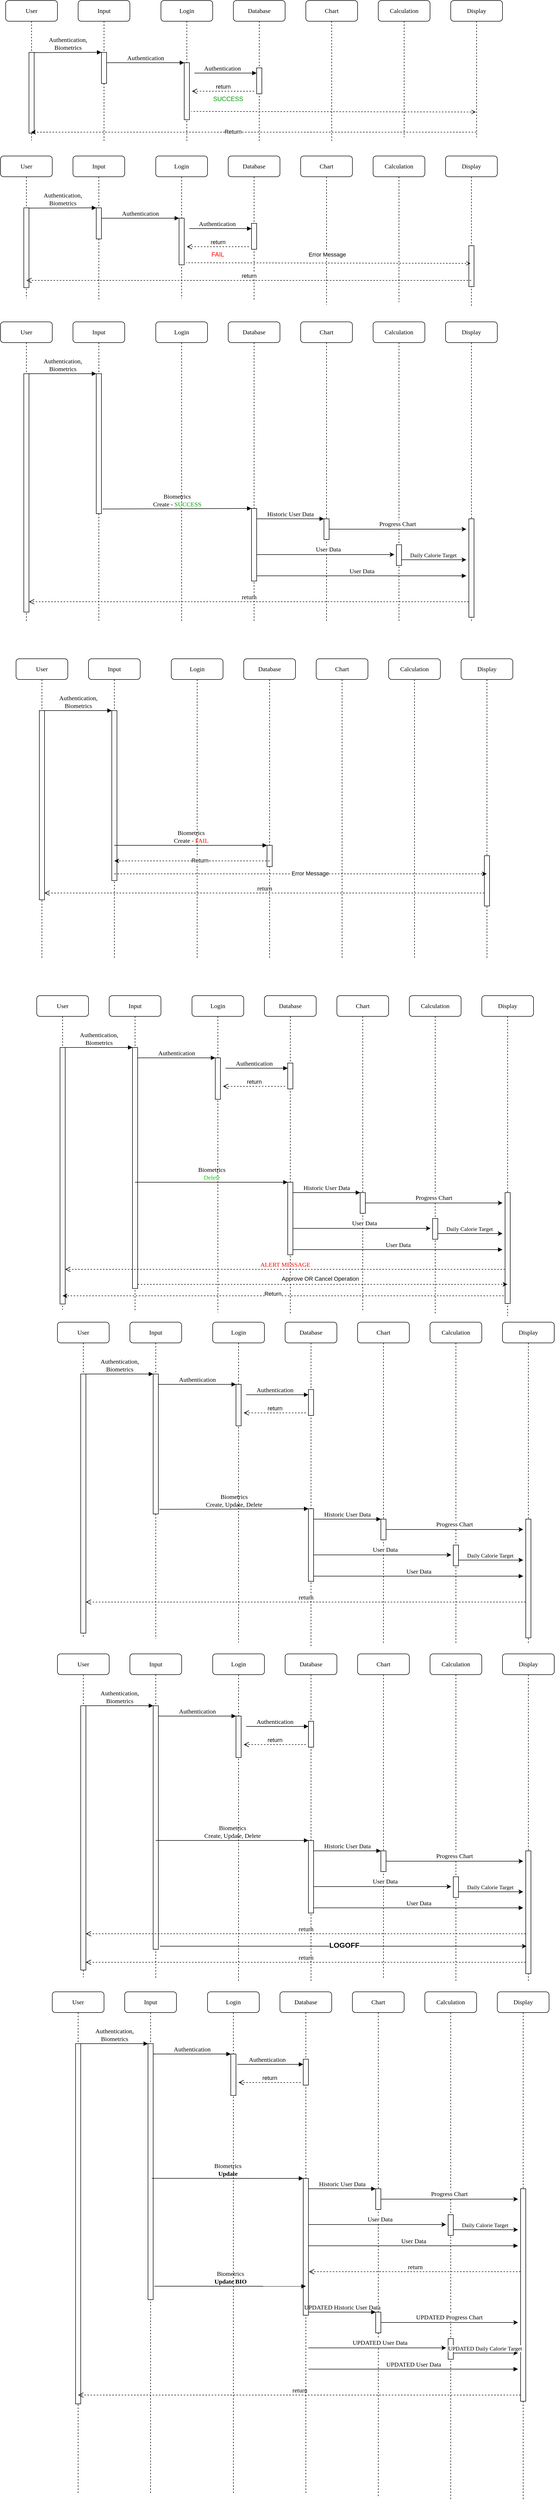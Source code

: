 <mxfile version="13.6.9" type="github">
  <diagram id="C9Qe2fx25KIZvXZtYQdm" name="Page-1">
    <mxGraphModel dx="1673" dy="896" grid="0" gridSize="10" guides="1" tooltips="1" connect="1" arrows="1" fold="1" page="0" pageScale="1" pageWidth="850" pageHeight="1100" math="0" shadow="0">
      <root>
        <mxCell id="0" />
        <mxCell id="1" parent="0" />
        <mxCell id="6kmIEkO223TAk7wKPMEC-1" value="Input" style="shape=umlLifeline;perimeter=lifelinePerimeter;whiteSpace=wrap;html=1;container=1;collapsible=0;recursiveResize=0;outlineConnect=0;rounded=1;shadow=0;comic=0;labelBackgroundColor=none;strokeWidth=1;fontFamily=Verdana;fontSize=12;align=center;" vertex="1" parent="1">
          <mxGeometry x="200" y="80" width="100" height="271" as="geometry" />
        </mxCell>
        <mxCell id="6kmIEkO223TAk7wKPMEC-2" value="" style="html=1;points=[];perimeter=orthogonalPerimeter;rounded=0;shadow=0;comic=0;labelBackgroundColor=none;strokeWidth=1;fontFamily=Verdana;fontSize=12;align=center;" vertex="1" parent="6kmIEkO223TAk7wKPMEC-1">
          <mxGeometry x="45" y="100" width="10" height="60" as="geometry" />
        </mxCell>
        <mxCell id="6kmIEkO223TAk7wKPMEC-3" value="Login" style="shape=umlLifeline;perimeter=lifelinePerimeter;whiteSpace=wrap;html=1;container=1;collapsible=0;recursiveResize=0;outlineConnect=0;rounded=1;shadow=0;comic=0;labelBackgroundColor=none;strokeWidth=1;fontFamily=Verdana;fontSize=12;align=center;" vertex="1" parent="1">
          <mxGeometry x="360" y="80" width="100" height="271" as="geometry" />
        </mxCell>
        <mxCell id="6kmIEkO223TAk7wKPMEC-4" value="" style="html=1;points=[];perimeter=orthogonalPerimeter;rounded=0;shadow=0;comic=0;labelBackgroundColor=none;strokeWidth=1;fontFamily=Verdana;fontSize=12;align=center;" vertex="1" parent="6kmIEkO223TAk7wKPMEC-3">
          <mxGeometry x="45" y="120" width="10" height="110" as="geometry" />
        </mxCell>
        <mxCell id="6kmIEkO223TAk7wKPMEC-5" value="Database" style="shape=umlLifeline;perimeter=lifelinePerimeter;whiteSpace=wrap;html=1;container=1;collapsible=0;recursiveResize=0;outlineConnect=0;rounded=1;shadow=0;comic=0;labelBackgroundColor=none;strokeWidth=1;fontFamily=Verdana;fontSize=12;align=center;" vertex="1" parent="1">
          <mxGeometry x="500" y="80" width="100" height="273" as="geometry" />
        </mxCell>
        <mxCell id="6kmIEkO223TAk7wKPMEC-6" value="" style="html=1;points=[];perimeter=orthogonalPerimeter;rounded=0;shadow=0;comic=0;labelBackgroundColor=none;strokeWidth=1;fontFamily=Verdana;fontSize=12;align=center;" vertex="1" parent="6kmIEkO223TAk7wKPMEC-5">
          <mxGeometry x="45" y="130" width="10" height="50" as="geometry" />
        </mxCell>
        <mxCell id="6kmIEkO223TAk7wKPMEC-7" value="Chart" style="shape=umlLifeline;perimeter=lifelinePerimeter;whiteSpace=wrap;html=1;container=1;collapsible=0;recursiveResize=0;outlineConnect=0;rounded=1;shadow=0;comic=0;labelBackgroundColor=none;strokeWidth=1;fontFamily=Verdana;fontSize=12;align=center;" vertex="1" parent="1">
          <mxGeometry x="640" y="80" width="100" height="272" as="geometry" />
        </mxCell>
        <mxCell id="6kmIEkO223TAk7wKPMEC-8" value="Calculation" style="shape=umlLifeline;perimeter=lifelinePerimeter;whiteSpace=wrap;html=1;container=1;collapsible=0;recursiveResize=0;outlineConnect=0;rounded=1;shadow=0;comic=0;labelBackgroundColor=none;strokeWidth=1;fontFamily=Verdana;fontSize=12;align=center;" vertex="1" parent="1">
          <mxGeometry x="780" y="80" width="100" height="264" as="geometry" />
        </mxCell>
        <mxCell id="6kmIEkO223TAk7wKPMEC-10" value="Display" style="shape=umlLifeline;perimeter=lifelinePerimeter;whiteSpace=wrap;html=1;container=1;collapsible=0;recursiveResize=0;outlineConnect=0;rounded=1;shadow=0;comic=0;labelBackgroundColor=none;strokeWidth=1;fontFamily=Verdana;fontSize=12;align=center;" vertex="1" parent="1">
          <mxGeometry x="920" y="80" width="100" height="264" as="geometry" />
        </mxCell>
        <mxCell id="6kmIEkO223TAk7wKPMEC-12" value="User" style="shape=umlLifeline;perimeter=lifelinePerimeter;whiteSpace=wrap;html=1;container=1;collapsible=0;recursiveResize=0;outlineConnect=0;rounded=1;shadow=0;comic=0;labelBackgroundColor=none;strokeWidth=1;fontFamily=Verdana;fontSize=12;align=center;" vertex="1" parent="1">
          <mxGeometry x="60" y="80" width="100" height="270" as="geometry" />
        </mxCell>
        <mxCell id="6kmIEkO223TAk7wKPMEC-222" value="" style="html=1;points=[];perimeter=orthogonalPerimeter;rounded=0;shadow=0;comic=0;labelBackgroundColor=none;strokeWidth=1;fontFamily=Verdana;fontSize=12;align=center;" vertex="1" parent="6kmIEkO223TAk7wKPMEC-12">
          <mxGeometry x="45" y="100" width="10" height="156" as="geometry" />
        </mxCell>
        <mxCell id="6kmIEkO223TAk7wKPMEC-14" value="Authentication&amp;nbsp;" style="html=1;verticalAlign=bottom;endArrow=block;labelBackgroundColor=none;fontFamily=Verdana;fontSize=12;edgeStyle=elbowEdgeStyle;elbow=vertical;" edge="1" parent="1" target="6kmIEkO223TAk7wKPMEC-6">
          <mxGeometry x="0.212" relative="1" as="geometry">
            <mxPoint x="460" y="220" as="sourcePoint" />
            <Array as="points">
              <mxPoint x="420" y="220" />
            </Array>
            <mxPoint as="offset" />
          </mxGeometry>
        </mxCell>
        <mxCell id="6kmIEkO223TAk7wKPMEC-19" value="Authentication, &lt;br&gt;Biometrics" style="html=1;verticalAlign=bottom;endArrow=block;entryX=0;entryY=0;labelBackgroundColor=none;fontFamily=Verdana;fontSize=12;edgeStyle=elbowEdgeStyle;elbow=vertical;" edge="1" parent="1" target="6kmIEkO223TAk7wKPMEC-2">
          <mxGeometry relative="1" as="geometry">
            <mxPoint x="115" y="180.471" as="sourcePoint" />
          </mxGeometry>
        </mxCell>
        <mxCell id="6kmIEkO223TAk7wKPMEC-20" value="Authentication" style="html=1;verticalAlign=bottom;endArrow=block;entryX=0;entryY=0;labelBackgroundColor=none;fontFamily=Verdana;fontSize=12;edgeStyle=elbowEdgeStyle;elbow=vertical;" edge="1" parent="1" source="6kmIEkO223TAk7wKPMEC-2" target="6kmIEkO223TAk7wKPMEC-4">
          <mxGeometry relative="1" as="geometry">
            <mxPoint x="330" y="200" as="sourcePoint" />
          </mxGeometry>
        </mxCell>
        <mxCell id="6kmIEkO223TAk7wKPMEC-29" value="return" style="html=1;verticalAlign=bottom;endArrow=open;dashed=1;endSize=8;" edge="1" parent="1">
          <mxGeometry relative="1" as="geometry">
            <mxPoint x="540" y="255" as="sourcePoint" />
            <mxPoint x="420" y="255" as="targetPoint" />
          </mxGeometry>
        </mxCell>
        <mxCell id="6kmIEkO223TAk7wKPMEC-55" value="Input" style="shape=umlLifeline;perimeter=lifelinePerimeter;whiteSpace=wrap;html=1;container=1;collapsible=0;recursiveResize=0;outlineConnect=0;rounded=1;shadow=0;comic=0;labelBackgroundColor=none;strokeWidth=1;fontFamily=Verdana;fontSize=12;align=center;" vertex="1" parent="1">
          <mxGeometry x="190" y="700" width="100" height="580" as="geometry" />
        </mxCell>
        <mxCell id="6kmIEkO223TAk7wKPMEC-56" value="" style="html=1;points=[];perimeter=orthogonalPerimeter;rounded=0;shadow=0;comic=0;labelBackgroundColor=none;strokeWidth=1;fontFamily=Verdana;fontSize=12;align=center;" vertex="1" parent="6kmIEkO223TAk7wKPMEC-55">
          <mxGeometry x="45" y="100" width="10" height="270" as="geometry" />
        </mxCell>
        <mxCell id="6kmIEkO223TAk7wKPMEC-57" value="Login" style="shape=umlLifeline;perimeter=lifelinePerimeter;whiteSpace=wrap;html=1;container=1;collapsible=0;recursiveResize=0;outlineConnect=0;rounded=1;shadow=0;comic=0;labelBackgroundColor=none;strokeWidth=1;fontFamily=Verdana;fontSize=12;align=center;" vertex="1" parent="1">
          <mxGeometry x="350" y="700" width="100" height="580" as="geometry" />
        </mxCell>
        <mxCell id="6kmIEkO223TAk7wKPMEC-59" value="Database" style="shape=umlLifeline;perimeter=lifelinePerimeter;whiteSpace=wrap;html=1;container=1;collapsible=0;recursiveResize=0;outlineConnect=0;rounded=1;shadow=0;comic=0;labelBackgroundColor=none;strokeWidth=1;fontFamily=Verdana;fontSize=12;align=center;" vertex="1" parent="1">
          <mxGeometry x="490" y="700" width="100" height="580" as="geometry" />
        </mxCell>
        <mxCell id="6kmIEkO223TAk7wKPMEC-61" value="Chart" style="shape=umlLifeline;perimeter=lifelinePerimeter;whiteSpace=wrap;html=1;container=1;collapsible=0;recursiveResize=0;outlineConnect=0;rounded=1;shadow=0;comic=0;labelBackgroundColor=none;strokeWidth=1;fontFamily=Verdana;fontSize=12;align=center;" vertex="1" parent="1">
          <mxGeometry x="630" y="700" width="100" height="580" as="geometry" />
        </mxCell>
        <mxCell id="6kmIEkO223TAk7wKPMEC-62" value="Calculation" style="shape=umlLifeline;perimeter=lifelinePerimeter;whiteSpace=wrap;html=1;container=1;collapsible=0;recursiveResize=0;outlineConnect=0;rounded=1;shadow=0;comic=0;labelBackgroundColor=none;strokeWidth=1;fontFamily=Verdana;fontSize=12;align=center;" vertex="1" parent="1">
          <mxGeometry x="770" y="700" width="100" height="580" as="geometry" />
        </mxCell>
        <mxCell id="6kmIEkO223TAk7wKPMEC-63" value="" style="html=1;points=[];perimeter=orthogonalPerimeter;rounded=0;shadow=0;comic=0;labelBackgroundColor=none;strokeWidth=1;fontFamily=Verdana;fontSize=12;align=center;" vertex="1" parent="6kmIEkO223TAk7wKPMEC-62">
          <mxGeometry x="45" y="430" width="10" height="40" as="geometry" />
        </mxCell>
        <mxCell id="6kmIEkO223TAk7wKPMEC-64" value="Display" style="shape=umlLifeline;perimeter=lifelinePerimeter;whiteSpace=wrap;html=1;container=1;collapsible=0;recursiveResize=0;outlineConnect=0;rounded=1;shadow=0;comic=0;labelBackgroundColor=none;strokeWidth=1;fontFamily=Verdana;fontSize=12;align=center;" vertex="1" parent="1">
          <mxGeometry x="910" y="700" width="100" height="580" as="geometry" />
        </mxCell>
        <mxCell id="6kmIEkO223TAk7wKPMEC-65" value="" style="html=1;points=[];perimeter=orthogonalPerimeter;rounded=0;shadow=0;comic=0;labelBackgroundColor=none;strokeWidth=1;fontFamily=Verdana;fontSize=12;align=center;" vertex="1" parent="6kmIEkO223TAk7wKPMEC-64">
          <mxGeometry x="45" y="380" width="10" height="190" as="geometry" />
        </mxCell>
        <mxCell id="6kmIEkO223TAk7wKPMEC-66" value="User" style="shape=umlLifeline;perimeter=lifelinePerimeter;whiteSpace=wrap;html=1;container=1;collapsible=0;recursiveResize=0;outlineConnect=0;rounded=1;shadow=0;comic=0;labelBackgroundColor=none;strokeWidth=1;fontFamily=Verdana;fontSize=12;align=center;" vertex="1" parent="1">
          <mxGeometry x="50" y="700" width="100" height="580" as="geometry" />
        </mxCell>
        <mxCell id="6kmIEkO223TAk7wKPMEC-67" value="" style="html=1;points=[];perimeter=orthogonalPerimeter;rounded=0;shadow=0;comic=0;labelBackgroundColor=none;strokeWidth=1;fontFamily=Verdana;fontSize=12;align=center;" vertex="1" parent="6kmIEkO223TAk7wKPMEC-66">
          <mxGeometry x="45" y="100" width="10" height="460" as="geometry" />
        </mxCell>
        <mxCell id="6kmIEkO223TAk7wKPMEC-69" value="" style="html=1;points=[];perimeter=orthogonalPerimeter;rounded=0;shadow=0;comic=0;labelBackgroundColor=none;strokeWidth=1;fontFamily=Verdana;fontSize=12;align=center;" vertex="1" parent="1">
          <mxGeometry x="675" y="1080" width="10" height="40" as="geometry" />
        </mxCell>
        <mxCell id="6kmIEkO223TAk7wKPMEC-70" value="" style="html=1;points=[];perimeter=orthogonalPerimeter;rounded=0;shadow=0;comic=0;labelBackgroundColor=none;strokeWidth=1;fontFamily=Verdana;fontSize=12;align=center;" vertex="1" parent="1">
          <mxGeometry x="535" y="1060" width="10" height="140" as="geometry" />
        </mxCell>
        <mxCell id="6kmIEkO223TAk7wKPMEC-71" value="Biometrics&lt;br&gt;Create - &lt;font color=&quot;#009900&quot;&gt;SUCCESS&lt;/font&gt;" style="html=1;verticalAlign=bottom;endArrow=block;entryX=0;entryY=0;labelBackgroundColor=none;fontFamily=Verdana;fontSize=12;exitX=1.2;exitY=0.967;exitDx=0;exitDy=0;exitPerimeter=0;" edge="1" parent="1" source="6kmIEkO223TAk7wKPMEC-56" target="6kmIEkO223TAk7wKPMEC-70">
          <mxGeometry relative="1" as="geometry">
            <mxPoint x="250" y="1060" as="sourcePoint" />
          </mxGeometry>
        </mxCell>
        <mxCell id="6kmIEkO223TAk7wKPMEC-72" value="return" style="html=1;verticalAlign=bottom;endArrow=open;dashed=1;endSize=8;labelBackgroundColor=none;fontFamily=Verdana;fontSize=12;edgeStyle=elbowEdgeStyle;elbow=vertical;" edge="1" parent="1" source="6kmIEkO223TAk7wKPMEC-65" target="6kmIEkO223TAk7wKPMEC-67">
          <mxGeometry relative="1" as="geometry">
            <mxPoint x="750" y="1246" as="targetPoint" />
            <Array as="points">
              <mxPoint x="900" y="1240" />
              <mxPoint x="640" y="1230" />
              <mxPoint x="520" y="1220" />
            </Array>
          </mxGeometry>
        </mxCell>
        <mxCell id="6kmIEkO223TAk7wKPMEC-73" value="Authentication, &lt;br&gt;Biometrics" style="html=1;verticalAlign=bottom;endArrow=block;entryX=0;entryY=0;labelBackgroundColor=none;fontFamily=Verdana;fontSize=12;edgeStyle=elbowEdgeStyle;elbow=vertical;" edge="1" parent="1" source="6kmIEkO223TAk7wKPMEC-67" target="6kmIEkO223TAk7wKPMEC-56">
          <mxGeometry relative="1" as="geometry">
            <mxPoint x="170" y="810" as="sourcePoint" />
          </mxGeometry>
        </mxCell>
        <mxCell id="6kmIEkO223TAk7wKPMEC-75" style="edgeStyle=orthogonalEdgeStyle;rounded=0;orthogonalLoop=1;jettySize=auto;html=1;" edge="1" parent="1">
          <mxGeometry relative="1" as="geometry">
            <mxPoint x="545" y="1149" as="sourcePoint" />
            <mxPoint x="811" y="1149" as="targetPoint" />
            <Array as="points">
              <mxPoint x="610" y="1149" />
              <mxPoint x="610" y="1149" />
            </Array>
          </mxGeometry>
        </mxCell>
        <mxCell id="6kmIEkO223TAk7wKPMEC-76" value="&lt;font face=&quot;Verdana&quot; style=&quot;font-size: 12px&quot;&gt;User Data&lt;/font&gt;" style="edgeLabel;html=1;align=center;verticalAlign=middle;resizable=0;points=[];" vertex="1" connectable="0" parent="6kmIEkO223TAk7wKPMEC-75">
          <mxGeometry x="-0.182" relative="1" as="geometry">
            <mxPoint x="29" y="-9.9" as="offset" />
          </mxGeometry>
        </mxCell>
        <mxCell id="6kmIEkO223TAk7wKPMEC-77" style="edgeStyle=orthogonalEdgeStyle;rounded=0;orthogonalLoop=1;jettySize=auto;html=1;exitX=1;exitY=0.725;exitDx=0;exitDy=0;exitPerimeter=0;" edge="1" parent="1" source="6kmIEkO223TAk7wKPMEC-63">
          <mxGeometry relative="1" as="geometry">
            <mxPoint x="690" y="1110" as="sourcePoint" />
            <mxPoint x="950" y="1159" as="targetPoint" />
            <Array as="points">
              <mxPoint x="920" y="1159" />
              <mxPoint x="920" y="1159" />
            </Array>
          </mxGeometry>
        </mxCell>
        <mxCell id="6kmIEkO223TAk7wKPMEC-78" value="&lt;font face=&quot;Verdana&quot; style=&quot;font-size: 11px&quot;&gt;Daily Calorie Target&lt;/font&gt;" style="edgeLabel;html=1;align=center;verticalAlign=middle;resizable=0;points=[];" vertex="1" connectable="0" parent="6kmIEkO223TAk7wKPMEC-77">
          <mxGeometry x="-0.182" relative="1" as="geometry">
            <mxPoint x="10" y="-9" as="offset" />
          </mxGeometry>
        </mxCell>
        <mxCell id="6kmIEkO223TAk7wKPMEC-79" style="edgeStyle=orthogonalEdgeStyle;rounded=0;orthogonalLoop=1;jettySize=auto;html=1;" edge="1" parent="1">
          <mxGeometry relative="1" as="geometry">
            <mxPoint x="685" y="1100" as="sourcePoint" />
            <mxPoint x="950" y="1100" as="targetPoint" />
            <Array as="points">
              <mxPoint x="890" y="1100" />
              <mxPoint x="890" y="1100" />
            </Array>
          </mxGeometry>
        </mxCell>
        <mxCell id="6kmIEkO223TAk7wKPMEC-80" value="&lt;font face=&quot;Verdana&quot; style=&quot;font-size: 12px&quot;&gt;Progress Chart&lt;/font&gt;" style="edgeLabel;html=1;align=center;verticalAlign=middle;resizable=0;points=[];" vertex="1" connectable="0" parent="6kmIEkO223TAk7wKPMEC-79">
          <mxGeometry x="-0.182" relative="1" as="geometry">
            <mxPoint x="23" y="-9.9" as="offset" />
          </mxGeometry>
        </mxCell>
        <mxCell id="6kmIEkO223TAk7wKPMEC-81" value="Historic User Data" style="html=1;verticalAlign=bottom;endArrow=block;entryX=0;entryY=0;labelBackgroundColor=none;fontFamily=Verdana;fontSize=12;edgeStyle=elbowEdgeStyle;elbow=vertical;" edge="1" parent="1">
          <mxGeometry relative="1" as="geometry">
            <mxPoint x="545" y="1080" as="sourcePoint" />
            <mxPoint x="675" y="1080" as="targetPoint" />
          </mxGeometry>
        </mxCell>
        <mxCell id="6kmIEkO223TAk7wKPMEC-82" value="User Data" style="html=1;verticalAlign=bottom;endArrow=block;labelBackgroundColor=none;fontFamily=Verdana;fontSize=12;edgeStyle=elbowEdgeStyle;elbow=vertical;" edge="1" parent="1">
          <mxGeometry relative="1" as="geometry">
            <mxPoint x="545" y="1190" as="sourcePoint" />
            <mxPoint x="950" y="1190" as="targetPoint" />
            <mxPoint as="offset" />
          </mxGeometry>
        </mxCell>
        <mxCell id="6kmIEkO223TAk7wKPMEC-84" value="Input" style="shape=umlLifeline;perimeter=lifelinePerimeter;whiteSpace=wrap;html=1;container=1;collapsible=0;recursiveResize=0;outlineConnect=0;rounded=1;shadow=0;comic=0;labelBackgroundColor=none;strokeWidth=1;fontFamily=Verdana;fontSize=12;align=center;" vertex="1" parent="1">
          <mxGeometry x="220" y="1350" width="100" height="580" as="geometry" />
        </mxCell>
        <mxCell id="6kmIEkO223TAk7wKPMEC-85" value="" style="html=1;points=[];perimeter=orthogonalPerimeter;rounded=0;shadow=0;comic=0;labelBackgroundColor=none;strokeWidth=1;fontFamily=Verdana;fontSize=12;align=center;" vertex="1" parent="6kmIEkO223TAk7wKPMEC-84">
          <mxGeometry x="45" y="100" width="10" height="328" as="geometry" />
        </mxCell>
        <mxCell id="6kmIEkO223TAk7wKPMEC-86" value="Login" style="shape=umlLifeline;perimeter=lifelinePerimeter;whiteSpace=wrap;html=1;container=1;collapsible=0;recursiveResize=0;outlineConnect=0;rounded=1;shadow=0;comic=0;labelBackgroundColor=none;strokeWidth=1;fontFamily=Verdana;fontSize=12;align=center;" vertex="1" parent="1">
          <mxGeometry x="380" y="1350" width="100" height="580" as="geometry" />
        </mxCell>
        <mxCell id="6kmIEkO223TAk7wKPMEC-88" value="Database" style="shape=umlLifeline;perimeter=lifelinePerimeter;whiteSpace=wrap;html=1;container=1;collapsible=0;recursiveResize=0;outlineConnect=0;rounded=1;shadow=0;comic=0;labelBackgroundColor=none;strokeWidth=1;fontFamily=Verdana;fontSize=12;align=center;" vertex="1" parent="1">
          <mxGeometry x="520" y="1350" width="100" height="580" as="geometry" />
        </mxCell>
        <mxCell id="6kmIEkO223TAk7wKPMEC-90" value="Chart" style="shape=umlLifeline;perimeter=lifelinePerimeter;whiteSpace=wrap;html=1;container=1;collapsible=0;recursiveResize=0;outlineConnect=0;rounded=1;shadow=0;comic=0;labelBackgroundColor=none;strokeWidth=1;fontFamily=Verdana;fontSize=12;align=center;" vertex="1" parent="1">
          <mxGeometry x="660" y="1350" width="100" height="580" as="geometry" />
        </mxCell>
        <mxCell id="6kmIEkO223TAk7wKPMEC-91" value="Calculation" style="shape=umlLifeline;perimeter=lifelinePerimeter;whiteSpace=wrap;html=1;container=1;collapsible=0;recursiveResize=0;outlineConnect=0;rounded=1;shadow=0;comic=0;labelBackgroundColor=none;strokeWidth=1;fontFamily=Verdana;fontSize=12;align=center;" vertex="1" parent="1">
          <mxGeometry x="800" y="1350" width="100" height="580" as="geometry" />
        </mxCell>
        <mxCell id="6kmIEkO223TAk7wKPMEC-93" value="Display" style="shape=umlLifeline;perimeter=lifelinePerimeter;whiteSpace=wrap;html=1;container=1;collapsible=0;recursiveResize=0;outlineConnect=0;rounded=1;shadow=0;comic=0;labelBackgroundColor=none;strokeWidth=1;fontFamily=Verdana;fontSize=12;align=center;" vertex="1" parent="1">
          <mxGeometry x="940" y="1350" width="100" height="580" as="geometry" />
        </mxCell>
        <mxCell id="6kmIEkO223TAk7wKPMEC-94" value="" style="html=1;points=[];perimeter=orthogonalPerimeter;rounded=0;shadow=0;comic=0;labelBackgroundColor=none;strokeWidth=1;fontFamily=Verdana;fontSize=12;align=center;" vertex="1" parent="6kmIEkO223TAk7wKPMEC-93">
          <mxGeometry x="45" y="380" width="10" height="97" as="geometry" />
        </mxCell>
        <mxCell id="6kmIEkO223TAk7wKPMEC-95" value="User" style="shape=umlLifeline;perimeter=lifelinePerimeter;whiteSpace=wrap;html=1;container=1;collapsible=0;recursiveResize=0;outlineConnect=0;rounded=1;shadow=0;comic=0;labelBackgroundColor=none;strokeWidth=1;fontFamily=Verdana;fontSize=12;align=center;" vertex="1" parent="1">
          <mxGeometry x="80" y="1350" width="100" height="580" as="geometry" />
        </mxCell>
        <mxCell id="6kmIEkO223TAk7wKPMEC-96" value="" style="html=1;points=[];perimeter=orthogonalPerimeter;rounded=0;shadow=0;comic=0;labelBackgroundColor=none;strokeWidth=1;fontFamily=Verdana;fontSize=12;align=center;" vertex="1" parent="6kmIEkO223TAk7wKPMEC-95">
          <mxGeometry x="45" y="100" width="10" height="365" as="geometry" />
        </mxCell>
        <mxCell id="6kmIEkO223TAk7wKPMEC-99" value="" style="html=1;points=[];perimeter=orthogonalPerimeter;rounded=0;shadow=0;comic=0;labelBackgroundColor=none;strokeWidth=1;fontFamily=Verdana;fontSize=12;align=center;" vertex="1" parent="1">
          <mxGeometry x="565" y="1710" width="10" height="41" as="geometry" />
        </mxCell>
        <mxCell id="6kmIEkO223TAk7wKPMEC-100" value="Biometrics&lt;br&gt;Create - &lt;font color=&quot;#ff0000&quot;&gt;FAIL&lt;/font&gt;" style="html=1;verticalAlign=bottom;endArrow=block;entryX=0;entryY=0;labelBackgroundColor=none;fontFamily=Verdana;fontSize=12;" edge="1" parent="1" source="6kmIEkO223TAk7wKPMEC-84" target="6kmIEkO223TAk7wKPMEC-99">
          <mxGeometry relative="1" as="geometry">
            <mxPoint x="280" y="1710" as="sourcePoint" />
          </mxGeometry>
        </mxCell>
        <mxCell id="6kmIEkO223TAk7wKPMEC-101" value="return" style="html=1;verticalAlign=bottom;endArrow=open;dashed=1;endSize=8;labelBackgroundColor=none;fontFamily=Verdana;fontSize=12;edgeStyle=elbowEdgeStyle;elbow=vertical;" edge="1" parent="1" source="6kmIEkO223TAk7wKPMEC-94" target="6kmIEkO223TAk7wKPMEC-96">
          <mxGeometry relative="1" as="geometry">
            <mxPoint x="780" y="1896" as="targetPoint" />
            <Array as="points">
              <mxPoint x="558" y="1802" />
              <mxPoint x="670" y="1880" />
              <mxPoint x="550" y="1870" />
            </Array>
          </mxGeometry>
        </mxCell>
        <mxCell id="6kmIEkO223TAk7wKPMEC-102" value="Authentication, &lt;br&gt;Biometrics" style="html=1;verticalAlign=bottom;endArrow=block;entryX=0;entryY=0;labelBackgroundColor=none;fontFamily=Verdana;fontSize=12;edgeStyle=elbowEdgeStyle;elbow=vertical;" edge="1" parent="1" source="6kmIEkO223TAk7wKPMEC-96" target="6kmIEkO223TAk7wKPMEC-85">
          <mxGeometry relative="1" as="geometry">
            <mxPoint x="200" y="1460" as="sourcePoint" />
          </mxGeometry>
        </mxCell>
        <mxCell id="6kmIEkO223TAk7wKPMEC-113" value="Input" style="shape=umlLifeline;perimeter=lifelinePerimeter;whiteSpace=wrap;html=1;container=1;collapsible=0;recursiveResize=0;outlineConnect=0;rounded=1;shadow=0;comic=0;labelBackgroundColor=none;strokeWidth=1;fontFamily=Verdana;fontSize=12;align=center;" vertex="1" parent="1">
          <mxGeometry x="260" y="2000" width="100" height="608" as="geometry" />
        </mxCell>
        <mxCell id="6kmIEkO223TAk7wKPMEC-114" value="" style="html=1;points=[];perimeter=orthogonalPerimeter;rounded=0;shadow=0;comic=0;labelBackgroundColor=none;strokeWidth=1;fontFamily=Verdana;fontSize=12;align=center;" vertex="1" parent="6kmIEkO223TAk7wKPMEC-113">
          <mxGeometry x="45" y="100" width="10" height="465" as="geometry" />
        </mxCell>
        <mxCell id="6kmIEkO223TAk7wKPMEC-115" value="Login" style="shape=umlLifeline;perimeter=lifelinePerimeter;whiteSpace=wrap;html=1;container=1;collapsible=0;recursiveResize=0;outlineConnect=0;rounded=1;shadow=0;comic=0;labelBackgroundColor=none;strokeWidth=1;fontFamily=Verdana;fontSize=12;align=center;" vertex="1" parent="1">
          <mxGeometry x="420" y="2000" width="100" height="611" as="geometry" />
        </mxCell>
        <mxCell id="6kmIEkO223TAk7wKPMEC-116" value="" style="html=1;points=[];perimeter=orthogonalPerimeter;rounded=0;shadow=0;comic=0;labelBackgroundColor=none;strokeWidth=1;fontFamily=Verdana;fontSize=12;align=center;" vertex="1" parent="6kmIEkO223TAk7wKPMEC-115">
          <mxGeometry x="45" y="120" width="10" height="80" as="geometry" />
        </mxCell>
        <mxCell id="6kmIEkO223TAk7wKPMEC-117" value="Database" style="shape=umlLifeline;perimeter=lifelinePerimeter;whiteSpace=wrap;html=1;container=1;collapsible=0;recursiveResize=0;outlineConnect=0;rounded=1;shadow=0;comic=0;labelBackgroundColor=none;strokeWidth=1;fontFamily=Verdana;fontSize=12;align=center;" vertex="1" parent="1">
          <mxGeometry x="560" y="2000" width="100" height="614" as="geometry" />
        </mxCell>
        <mxCell id="6kmIEkO223TAk7wKPMEC-118" value="" style="html=1;points=[];perimeter=orthogonalPerimeter;rounded=0;shadow=0;comic=0;labelBackgroundColor=none;strokeWidth=1;fontFamily=Verdana;fontSize=12;align=center;" vertex="1" parent="6kmIEkO223TAk7wKPMEC-117">
          <mxGeometry x="45" y="130" width="10" height="50" as="geometry" />
        </mxCell>
        <mxCell id="6kmIEkO223TAk7wKPMEC-119" value="Chart" style="shape=umlLifeline;perimeter=lifelinePerimeter;whiteSpace=wrap;html=1;container=1;collapsible=0;recursiveResize=0;outlineConnect=0;rounded=1;shadow=0;comic=0;labelBackgroundColor=none;strokeWidth=1;fontFamily=Verdana;fontSize=12;align=center;" vertex="1" parent="1">
          <mxGeometry x="700" y="2000" width="100" height="608" as="geometry" />
        </mxCell>
        <mxCell id="6kmIEkO223TAk7wKPMEC-120" value="Calculation" style="shape=umlLifeline;perimeter=lifelinePerimeter;whiteSpace=wrap;html=1;container=1;collapsible=0;recursiveResize=0;outlineConnect=0;rounded=1;shadow=0;comic=0;labelBackgroundColor=none;strokeWidth=1;fontFamily=Verdana;fontSize=12;align=center;" vertex="1" parent="1">
          <mxGeometry x="840" y="2000" width="100" height="616" as="geometry" />
        </mxCell>
        <mxCell id="6kmIEkO223TAk7wKPMEC-121" value="" style="html=1;points=[];perimeter=orthogonalPerimeter;rounded=0;shadow=0;comic=0;labelBackgroundColor=none;strokeWidth=1;fontFamily=Verdana;fontSize=12;align=center;" vertex="1" parent="6kmIEkO223TAk7wKPMEC-120">
          <mxGeometry x="45" y="430" width="10" height="40" as="geometry" />
        </mxCell>
        <mxCell id="6kmIEkO223TAk7wKPMEC-122" value="Display" style="shape=umlLifeline;perimeter=lifelinePerimeter;whiteSpace=wrap;html=1;container=1;collapsible=0;recursiveResize=0;outlineConnect=0;rounded=1;shadow=0;comic=0;labelBackgroundColor=none;strokeWidth=1;fontFamily=Verdana;fontSize=12;align=center;" vertex="1" parent="1">
          <mxGeometry x="980" y="2000" width="100" height="618" as="geometry" />
        </mxCell>
        <mxCell id="6kmIEkO223TAk7wKPMEC-123" value="" style="html=1;points=[];perimeter=orthogonalPerimeter;rounded=0;shadow=0;comic=0;labelBackgroundColor=none;strokeWidth=1;fontFamily=Verdana;fontSize=12;align=center;" vertex="1" parent="6kmIEkO223TAk7wKPMEC-122">
          <mxGeometry x="45" y="380" width="10" height="214" as="geometry" />
        </mxCell>
        <mxCell id="6kmIEkO223TAk7wKPMEC-124" value="User" style="shape=umlLifeline;perimeter=lifelinePerimeter;whiteSpace=wrap;html=1;container=1;collapsible=0;recursiveResize=0;outlineConnect=0;rounded=1;shadow=0;comic=0;labelBackgroundColor=none;strokeWidth=1;fontFamily=Verdana;fontSize=12;align=center;" vertex="1" parent="1">
          <mxGeometry x="120" y="2000" width="100" height="606" as="geometry" />
        </mxCell>
        <mxCell id="6kmIEkO223TAk7wKPMEC-125" value="" style="html=1;points=[];perimeter=orthogonalPerimeter;rounded=0;shadow=0;comic=0;labelBackgroundColor=none;strokeWidth=1;fontFamily=Verdana;fontSize=12;align=center;" vertex="1" parent="6kmIEkO223TAk7wKPMEC-124">
          <mxGeometry x="45" y="100" width="10" height="495" as="geometry" />
        </mxCell>
        <mxCell id="6kmIEkO223TAk7wKPMEC-126" value="Authentication" style="html=1;verticalAlign=bottom;endArrow=block;labelBackgroundColor=none;fontFamily=Verdana;fontSize=12;edgeStyle=elbowEdgeStyle;elbow=vertical;" edge="1" parent="1" target="6kmIEkO223TAk7wKPMEC-118">
          <mxGeometry x="0.212" relative="1" as="geometry">
            <mxPoint x="520" y="2140" as="sourcePoint" />
            <Array as="points">
              <mxPoint x="480" y="2140" />
            </Array>
            <mxPoint as="offset" />
          </mxGeometry>
        </mxCell>
        <mxCell id="6kmIEkO223TAk7wKPMEC-127" value="" style="html=1;points=[];perimeter=orthogonalPerimeter;rounded=0;shadow=0;comic=0;labelBackgroundColor=none;strokeWidth=1;fontFamily=Verdana;fontSize=12;align=center;" vertex="1" parent="1">
          <mxGeometry x="745" y="2380" width="10" height="40" as="geometry" />
        </mxCell>
        <mxCell id="6kmIEkO223TAk7wKPMEC-128" value="" style="html=1;points=[];perimeter=orthogonalPerimeter;rounded=0;shadow=0;comic=0;labelBackgroundColor=none;strokeWidth=1;fontFamily=Verdana;fontSize=12;align=center;" vertex="1" parent="1">
          <mxGeometry x="605" y="2360" width="10" height="140" as="geometry" />
        </mxCell>
        <mxCell id="6kmIEkO223TAk7wKPMEC-129" value="Biometrics&lt;br&gt;&lt;font color=&quot;#00cc00&quot;&gt;Delete&lt;/font&gt;" style="html=1;verticalAlign=bottom;endArrow=block;entryX=0;entryY=0;labelBackgroundColor=none;fontFamily=Verdana;fontSize=12;" edge="1" parent="1" source="6kmIEkO223TAk7wKPMEC-113" target="6kmIEkO223TAk7wKPMEC-128">
          <mxGeometry relative="1" as="geometry">
            <mxPoint x="320" y="2360" as="sourcePoint" />
          </mxGeometry>
        </mxCell>
        <mxCell id="6kmIEkO223TAk7wKPMEC-130" value="&lt;font color=&quot;#ff0000&quot;&gt;ALERT MESSAGE&lt;/font&gt;" style="html=1;verticalAlign=bottom;endArrow=open;dashed=1;endSize=8;labelBackgroundColor=none;fontFamily=Verdana;fontSize=12;edgeStyle=elbowEdgeStyle;elbow=vertical;" edge="1" parent="1" source="6kmIEkO223TAk7wKPMEC-123" target="6kmIEkO223TAk7wKPMEC-125">
          <mxGeometry relative="1" as="geometry">
            <mxPoint x="820" y="2546" as="targetPoint" />
            <Array as="points">
              <mxPoint x="660" y="2528" />
              <mxPoint x="970" y="2540" />
              <mxPoint x="710" y="2530" />
              <mxPoint x="590" y="2520" />
            </Array>
          </mxGeometry>
        </mxCell>
        <mxCell id="6kmIEkO223TAk7wKPMEC-131" value="Authentication, &lt;br&gt;Biometrics" style="html=1;verticalAlign=bottom;endArrow=block;entryX=0;entryY=0;labelBackgroundColor=none;fontFamily=Verdana;fontSize=12;edgeStyle=elbowEdgeStyle;elbow=vertical;" edge="1" parent="1" source="6kmIEkO223TAk7wKPMEC-125" target="6kmIEkO223TAk7wKPMEC-114">
          <mxGeometry relative="1" as="geometry">
            <mxPoint x="240" y="2110" as="sourcePoint" />
          </mxGeometry>
        </mxCell>
        <mxCell id="6kmIEkO223TAk7wKPMEC-132" value="Authentication" style="html=1;verticalAlign=bottom;endArrow=block;entryX=0;entryY=0;labelBackgroundColor=none;fontFamily=Verdana;fontSize=12;edgeStyle=elbowEdgeStyle;elbow=vertical;" edge="1" parent="1" source="6kmIEkO223TAk7wKPMEC-114" target="6kmIEkO223TAk7wKPMEC-116">
          <mxGeometry relative="1" as="geometry">
            <mxPoint x="390" y="2120" as="sourcePoint" />
          </mxGeometry>
        </mxCell>
        <mxCell id="6kmIEkO223TAk7wKPMEC-133" style="edgeStyle=orthogonalEdgeStyle;rounded=0;orthogonalLoop=1;jettySize=auto;html=1;" edge="1" parent="1">
          <mxGeometry relative="1" as="geometry">
            <mxPoint x="615" y="2449" as="sourcePoint" />
            <mxPoint x="881" y="2449" as="targetPoint" />
            <Array as="points">
              <mxPoint x="680" y="2449" />
              <mxPoint x="680" y="2449" />
            </Array>
          </mxGeometry>
        </mxCell>
        <mxCell id="6kmIEkO223TAk7wKPMEC-134" value="&lt;font face=&quot;Verdana&quot; style=&quot;font-size: 12px&quot;&gt;User Data&lt;/font&gt;" style="edgeLabel;html=1;align=center;verticalAlign=middle;resizable=0;points=[];" vertex="1" connectable="0" parent="6kmIEkO223TAk7wKPMEC-133">
          <mxGeometry x="-0.182" relative="1" as="geometry">
            <mxPoint x="29" y="-9.9" as="offset" />
          </mxGeometry>
        </mxCell>
        <mxCell id="6kmIEkO223TAk7wKPMEC-135" style="edgeStyle=orthogonalEdgeStyle;rounded=0;orthogonalLoop=1;jettySize=auto;html=1;exitX=1;exitY=0.725;exitDx=0;exitDy=0;exitPerimeter=0;" edge="1" parent="1" source="6kmIEkO223TAk7wKPMEC-121">
          <mxGeometry relative="1" as="geometry">
            <mxPoint x="760" y="2410" as="sourcePoint" />
            <mxPoint x="1020" y="2459" as="targetPoint" />
            <Array as="points">
              <mxPoint x="990" y="2459" />
              <mxPoint x="990" y="2459" />
            </Array>
          </mxGeometry>
        </mxCell>
        <mxCell id="6kmIEkO223TAk7wKPMEC-136" value="&lt;font face=&quot;Verdana&quot; style=&quot;font-size: 11px&quot;&gt;Daily Calorie Target&lt;/font&gt;" style="edgeLabel;html=1;align=center;verticalAlign=middle;resizable=0;points=[];" vertex="1" connectable="0" parent="6kmIEkO223TAk7wKPMEC-135">
          <mxGeometry x="-0.182" relative="1" as="geometry">
            <mxPoint x="10" y="-9" as="offset" />
          </mxGeometry>
        </mxCell>
        <mxCell id="6kmIEkO223TAk7wKPMEC-137" style="edgeStyle=orthogonalEdgeStyle;rounded=0;orthogonalLoop=1;jettySize=auto;html=1;" edge="1" parent="1">
          <mxGeometry relative="1" as="geometry">
            <mxPoint x="755" y="2400" as="sourcePoint" />
            <mxPoint x="1020" y="2400" as="targetPoint" />
            <Array as="points">
              <mxPoint x="960" y="2400" />
              <mxPoint x="960" y="2400" />
            </Array>
          </mxGeometry>
        </mxCell>
        <mxCell id="6kmIEkO223TAk7wKPMEC-138" value="&lt;font face=&quot;Verdana&quot; style=&quot;font-size: 12px&quot;&gt;Progress Chart&lt;/font&gt;" style="edgeLabel;html=1;align=center;verticalAlign=middle;resizable=0;points=[];" vertex="1" connectable="0" parent="6kmIEkO223TAk7wKPMEC-137">
          <mxGeometry x="-0.182" relative="1" as="geometry">
            <mxPoint x="23" y="-9.9" as="offset" />
          </mxGeometry>
        </mxCell>
        <mxCell id="6kmIEkO223TAk7wKPMEC-139" value="Historic User Data" style="html=1;verticalAlign=bottom;endArrow=block;entryX=0;entryY=0;labelBackgroundColor=none;fontFamily=Verdana;fontSize=12;edgeStyle=elbowEdgeStyle;elbow=vertical;" edge="1" parent="1">
          <mxGeometry relative="1" as="geometry">
            <mxPoint x="615" y="2380" as="sourcePoint" />
            <mxPoint x="745" y="2380" as="targetPoint" />
          </mxGeometry>
        </mxCell>
        <mxCell id="6kmIEkO223TAk7wKPMEC-140" value="User Data" style="html=1;verticalAlign=bottom;endArrow=block;labelBackgroundColor=none;fontFamily=Verdana;fontSize=12;edgeStyle=elbowEdgeStyle;elbow=vertical;" edge="1" parent="1">
          <mxGeometry relative="1" as="geometry">
            <mxPoint x="615" y="2490" as="sourcePoint" />
            <mxPoint x="1020" y="2490" as="targetPoint" />
            <mxPoint as="offset" />
          </mxGeometry>
        </mxCell>
        <mxCell id="6kmIEkO223TAk7wKPMEC-141" value="return" style="html=1;verticalAlign=bottom;endArrow=open;dashed=1;endSize=8;" edge="1" parent="1">
          <mxGeometry relative="1" as="geometry">
            <mxPoint x="600" y="2175" as="sourcePoint" />
            <mxPoint x="480" y="2175" as="targetPoint" />
          </mxGeometry>
        </mxCell>
        <mxCell id="6kmIEkO223TAk7wKPMEC-142" value="Input" style="shape=umlLifeline;perimeter=lifelinePerimeter;whiteSpace=wrap;html=1;container=1;collapsible=0;recursiveResize=0;outlineConnect=0;rounded=1;shadow=0;comic=0;labelBackgroundColor=none;strokeWidth=1;fontFamily=Verdana;fontSize=12;align=center;" vertex="1" parent="1">
          <mxGeometry x="300" y="2630" width="100" height="611" as="geometry" />
        </mxCell>
        <mxCell id="6kmIEkO223TAk7wKPMEC-143" value="" style="html=1;points=[];perimeter=orthogonalPerimeter;rounded=0;shadow=0;comic=0;labelBackgroundColor=none;strokeWidth=1;fontFamily=Verdana;fontSize=12;align=center;" vertex="1" parent="6kmIEkO223TAk7wKPMEC-142">
          <mxGeometry x="45" y="100" width="10" height="270" as="geometry" />
        </mxCell>
        <mxCell id="6kmIEkO223TAk7wKPMEC-144" value="Login" style="shape=umlLifeline;perimeter=lifelinePerimeter;whiteSpace=wrap;html=1;container=1;collapsible=0;recursiveResize=0;outlineConnect=0;rounded=1;shadow=0;comic=0;labelBackgroundColor=none;strokeWidth=1;fontFamily=Verdana;fontSize=12;align=center;" vertex="1" parent="1">
          <mxGeometry x="460" y="2630" width="100" height="618" as="geometry" />
        </mxCell>
        <mxCell id="6kmIEkO223TAk7wKPMEC-145" value="" style="html=1;points=[];perimeter=orthogonalPerimeter;rounded=0;shadow=0;comic=0;labelBackgroundColor=none;strokeWidth=1;fontFamily=Verdana;fontSize=12;align=center;" vertex="1" parent="6kmIEkO223TAk7wKPMEC-144">
          <mxGeometry x="45" y="120" width="10" height="80" as="geometry" />
        </mxCell>
        <mxCell id="6kmIEkO223TAk7wKPMEC-146" value="Database" style="shape=umlLifeline;perimeter=lifelinePerimeter;whiteSpace=wrap;html=1;container=1;collapsible=0;recursiveResize=0;outlineConnect=0;rounded=1;shadow=0;comic=0;labelBackgroundColor=none;strokeWidth=1;fontFamily=Verdana;fontSize=12;align=center;" vertex="1" parent="1">
          <mxGeometry x="600" y="2630" width="100" height="625" as="geometry" />
        </mxCell>
        <mxCell id="6kmIEkO223TAk7wKPMEC-147" value="" style="html=1;points=[];perimeter=orthogonalPerimeter;rounded=0;shadow=0;comic=0;labelBackgroundColor=none;strokeWidth=1;fontFamily=Verdana;fontSize=12;align=center;" vertex="1" parent="6kmIEkO223TAk7wKPMEC-146">
          <mxGeometry x="45" y="130" width="10" height="50" as="geometry" />
        </mxCell>
        <mxCell id="6kmIEkO223TAk7wKPMEC-148" value="Chart" style="shape=umlLifeline;perimeter=lifelinePerimeter;whiteSpace=wrap;html=1;container=1;collapsible=0;recursiveResize=0;outlineConnect=0;rounded=1;shadow=0;comic=0;labelBackgroundColor=none;strokeWidth=1;fontFamily=Verdana;fontSize=12;align=center;" vertex="1" parent="1">
          <mxGeometry x="740" y="2630" width="100" height="621" as="geometry" />
        </mxCell>
        <mxCell id="6kmIEkO223TAk7wKPMEC-149" value="Calculation" style="shape=umlLifeline;perimeter=lifelinePerimeter;whiteSpace=wrap;html=1;container=1;collapsible=0;recursiveResize=0;outlineConnect=0;rounded=1;shadow=0;comic=0;labelBackgroundColor=none;strokeWidth=1;fontFamily=Verdana;fontSize=12;align=center;" vertex="1" parent="1">
          <mxGeometry x="880" y="2630" width="100" height="619" as="geometry" />
        </mxCell>
        <mxCell id="6kmIEkO223TAk7wKPMEC-150" value="" style="html=1;points=[];perimeter=orthogonalPerimeter;rounded=0;shadow=0;comic=0;labelBackgroundColor=none;strokeWidth=1;fontFamily=Verdana;fontSize=12;align=center;" vertex="1" parent="6kmIEkO223TAk7wKPMEC-149">
          <mxGeometry x="45" y="430" width="10" height="40" as="geometry" />
        </mxCell>
        <mxCell id="6kmIEkO223TAk7wKPMEC-151" value="Display" style="shape=umlLifeline;perimeter=lifelinePerimeter;whiteSpace=wrap;html=1;container=1;collapsible=0;recursiveResize=0;outlineConnect=0;rounded=1;shadow=0;comic=0;labelBackgroundColor=none;strokeWidth=1;fontFamily=Verdana;fontSize=12;align=center;" vertex="1" parent="1">
          <mxGeometry x="1020" y="2630" width="100" height="621" as="geometry" />
        </mxCell>
        <mxCell id="6kmIEkO223TAk7wKPMEC-152" value="" style="html=1;points=[];perimeter=orthogonalPerimeter;rounded=0;shadow=0;comic=0;labelBackgroundColor=none;strokeWidth=1;fontFamily=Verdana;fontSize=12;align=center;" vertex="1" parent="6kmIEkO223TAk7wKPMEC-151">
          <mxGeometry x="45" y="380" width="10" height="229" as="geometry" />
        </mxCell>
        <mxCell id="6kmIEkO223TAk7wKPMEC-153" value="User" style="shape=umlLifeline;perimeter=lifelinePerimeter;whiteSpace=wrap;html=1;container=1;collapsible=0;recursiveResize=0;outlineConnect=0;rounded=1;shadow=0;comic=0;labelBackgroundColor=none;strokeWidth=1;fontFamily=Verdana;fontSize=12;align=center;" vertex="1" parent="1">
          <mxGeometry x="160" y="2630" width="100" height="610" as="geometry" />
        </mxCell>
        <mxCell id="6kmIEkO223TAk7wKPMEC-154" value="" style="html=1;points=[];perimeter=orthogonalPerimeter;rounded=0;shadow=0;comic=0;labelBackgroundColor=none;strokeWidth=1;fontFamily=Verdana;fontSize=12;align=center;" vertex="1" parent="6kmIEkO223TAk7wKPMEC-153">
          <mxGeometry x="45" y="100" width="10" height="500" as="geometry" />
        </mxCell>
        <mxCell id="6kmIEkO223TAk7wKPMEC-155" value="Authentication" style="html=1;verticalAlign=bottom;endArrow=block;labelBackgroundColor=none;fontFamily=Verdana;fontSize=12;edgeStyle=elbowEdgeStyle;elbow=vertical;" edge="1" parent="1" target="6kmIEkO223TAk7wKPMEC-147">
          <mxGeometry x="0.212" relative="1" as="geometry">
            <mxPoint x="560" y="2770" as="sourcePoint" />
            <Array as="points">
              <mxPoint x="520" y="2770" />
            </Array>
            <mxPoint as="offset" />
          </mxGeometry>
        </mxCell>
        <mxCell id="6kmIEkO223TAk7wKPMEC-156" value="" style="html=1;points=[];perimeter=orthogonalPerimeter;rounded=0;shadow=0;comic=0;labelBackgroundColor=none;strokeWidth=1;fontFamily=Verdana;fontSize=12;align=center;" vertex="1" parent="1">
          <mxGeometry x="785" y="3010" width="10" height="40" as="geometry" />
        </mxCell>
        <mxCell id="6kmIEkO223TAk7wKPMEC-157" value="" style="html=1;points=[];perimeter=orthogonalPerimeter;rounded=0;shadow=0;comic=0;labelBackgroundColor=none;strokeWidth=1;fontFamily=Verdana;fontSize=12;align=center;" vertex="1" parent="1">
          <mxGeometry x="645" y="2990" width="10" height="140" as="geometry" />
        </mxCell>
        <mxCell id="6kmIEkO223TAk7wKPMEC-158" value="Biometrics&lt;br&gt;Create, Update, Delete" style="html=1;verticalAlign=bottom;endArrow=block;entryX=0;entryY=0;labelBackgroundColor=none;fontFamily=Verdana;fontSize=12;exitX=1.2;exitY=0.967;exitDx=0;exitDy=0;exitPerimeter=0;" edge="1" parent="1" source="6kmIEkO223TAk7wKPMEC-143" target="6kmIEkO223TAk7wKPMEC-157">
          <mxGeometry relative="1" as="geometry">
            <mxPoint x="360" y="2990" as="sourcePoint" />
          </mxGeometry>
        </mxCell>
        <mxCell id="6kmIEkO223TAk7wKPMEC-159" value="return" style="html=1;verticalAlign=bottom;endArrow=open;dashed=1;endSize=8;labelBackgroundColor=none;fontFamily=Verdana;fontSize=12;edgeStyle=elbowEdgeStyle;elbow=vertical;" edge="1" parent="1" source="6kmIEkO223TAk7wKPMEC-152" target="6kmIEkO223TAk7wKPMEC-154">
          <mxGeometry relative="1" as="geometry">
            <mxPoint x="860" y="3176" as="targetPoint" />
            <Array as="points">
              <mxPoint x="1010" y="3170" />
              <mxPoint x="750" y="3160" />
              <mxPoint x="630" y="3150" />
            </Array>
          </mxGeometry>
        </mxCell>
        <mxCell id="6kmIEkO223TAk7wKPMEC-160" value="Authentication, &lt;br&gt;Biometrics" style="html=1;verticalAlign=bottom;endArrow=block;entryX=0;entryY=0;labelBackgroundColor=none;fontFamily=Verdana;fontSize=12;edgeStyle=elbowEdgeStyle;elbow=vertical;" edge="1" parent="1" source="6kmIEkO223TAk7wKPMEC-154" target="6kmIEkO223TAk7wKPMEC-143">
          <mxGeometry relative="1" as="geometry">
            <mxPoint x="280" y="2740" as="sourcePoint" />
          </mxGeometry>
        </mxCell>
        <mxCell id="6kmIEkO223TAk7wKPMEC-161" value="Authentication" style="html=1;verticalAlign=bottom;endArrow=block;entryX=0;entryY=0;labelBackgroundColor=none;fontFamily=Verdana;fontSize=12;edgeStyle=elbowEdgeStyle;elbow=vertical;" edge="1" parent="1" source="6kmIEkO223TAk7wKPMEC-143" target="6kmIEkO223TAk7wKPMEC-145">
          <mxGeometry relative="1" as="geometry">
            <mxPoint x="430" y="2750" as="sourcePoint" />
          </mxGeometry>
        </mxCell>
        <mxCell id="6kmIEkO223TAk7wKPMEC-162" style="edgeStyle=orthogonalEdgeStyle;rounded=0;orthogonalLoop=1;jettySize=auto;html=1;" edge="1" parent="1">
          <mxGeometry relative="1" as="geometry">
            <mxPoint x="655" y="3079" as="sourcePoint" />
            <mxPoint x="921" y="3079" as="targetPoint" />
            <Array as="points">
              <mxPoint x="720" y="3079" />
              <mxPoint x="720" y="3079" />
            </Array>
          </mxGeometry>
        </mxCell>
        <mxCell id="6kmIEkO223TAk7wKPMEC-163" value="&lt;font face=&quot;Verdana&quot; style=&quot;font-size: 12px&quot;&gt;User Data&lt;/font&gt;" style="edgeLabel;html=1;align=center;verticalAlign=middle;resizable=0;points=[];" vertex="1" connectable="0" parent="6kmIEkO223TAk7wKPMEC-162">
          <mxGeometry x="-0.182" relative="1" as="geometry">
            <mxPoint x="29" y="-9.9" as="offset" />
          </mxGeometry>
        </mxCell>
        <mxCell id="6kmIEkO223TAk7wKPMEC-164" style="edgeStyle=orthogonalEdgeStyle;rounded=0;orthogonalLoop=1;jettySize=auto;html=1;exitX=1;exitY=0.725;exitDx=0;exitDy=0;exitPerimeter=0;" edge="1" parent="1" source="6kmIEkO223TAk7wKPMEC-150">
          <mxGeometry relative="1" as="geometry">
            <mxPoint x="800" y="3040" as="sourcePoint" />
            <mxPoint x="1060" y="3089" as="targetPoint" />
            <Array as="points">
              <mxPoint x="1030" y="3089" />
              <mxPoint x="1030" y="3089" />
            </Array>
          </mxGeometry>
        </mxCell>
        <mxCell id="6kmIEkO223TAk7wKPMEC-165" value="&lt;font face=&quot;Verdana&quot; style=&quot;font-size: 11px&quot;&gt;Daily Calorie Target&lt;/font&gt;" style="edgeLabel;html=1;align=center;verticalAlign=middle;resizable=0;points=[];" vertex="1" connectable="0" parent="6kmIEkO223TAk7wKPMEC-164">
          <mxGeometry x="-0.182" relative="1" as="geometry">
            <mxPoint x="10" y="-9" as="offset" />
          </mxGeometry>
        </mxCell>
        <mxCell id="6kmIEkO223TAk7wKPMEC-166" style="edgeStyle=orthogonalEdgeStyle;rounded=0;orthogonalLoop=1;jettySize=auto;html=1;" edge="1" parent="1">
          <mxGeometry relative="1" as="geometry">
            <mxPoint x="795" y="3030" as="sourcePoint" />
            <mxPoint x="1060" y="3030" as="targetPoint" />
            <Array as="points">
              <mxPoint x="1000" y="3030" />
              <mxPoint x="1000" y="3030" />
            </Array>
          </mxGeometry>
        </mxCell>
        <mxCell id="6kmIEkO223TAk7wKPMEC-167" value="&lt;font face=&quot;Verdana&quot; style=&quot;font-size: 12px&quot;&gt;Progress Chart&lt;/font&gt;" style="edgeLabel;html=1;align=center;verticalAlign=middle;resizable=0;points=[];" vertex="1" connectable="0" parent="6kmIEkO223TAk7wKPMEC-166">
          <mxGeometry x="-0.182" relative="1" as="geometry">
            <mxPoint x="23" y="-9.9" as="offset" />
          </mxGeometry>
        </mxCell>
        <mxCell id="6kmIEkO223TAk7wKPMEC-168" value="Historic User Data" style="html=1;verticalAlign=bottom;endArrow=block;entryX=0;entryY=0;labelBackgroundColor=none;fontFamily=Verdana;fontSize=12;edgeStyle=elbowEdgeStyle;elbow=vertical;" edge="1" parent="1">
          <mxGeometry relative="1" as="geometry">
            <mxPoint x="655" y="3010" as="sourcePoint" />
            <mxPoint x="785" y="3010" as="targetPoint" />
          </mxGeometry>
        </mxCell>
        <mxCell id="6kmIEkO223TAk7wKPMEC-169" value="User Data" style="html=1;verticalAlign=bottom;endArrow=block;labelBackgroundColor=none;fontFamily=Verdana;fontSize=12;edgeStyle=elbowEdgeStyle;elbow=vertical;" edge="1" parent="1">
          <mxGeometry relative="1" as="geometry">
            <mxPoint x="655" y="3120" as="sourcePoint" />
            <mxPoint x="1060" y="3120" as="targetPoint" />
            <mxPoint as="offset" />
          </mxGeometry>
        </mxCell>
        <mxCell id="6kmIEkO223TAk7wKPMEC-170" value="return" style="html=1;verticalAlign=bottom;endArrow=open;dashed=1;endSize=8;" edge="1" parent="1">
          <mxGeometry relative="1" as="geometry">
            <mxPoint x="640" y="2805" as="sourcePoint" />
            <mxPoint x="520" y="2805" as="targetPoint" />
          </mxGeometry>
        </mxCell>
        <mxCell id="6kmIEkO223TAk7wKPMEC-171" value="Input" style="shape=umlLifeline;perimeter=lifelinePerimeter;whiteSpace=wrap;html=1;container=1;collapsible=0;recursiveResize=0;outlineConnect=0;rounded=1;shadow=0;comic=0;labelBackgroundColor=none;strokeWidth=1;fontFamily=Verdana;fontSize=12;align=center;" vertex="1" parent="1">
          <mxGeometry x="300" y="3270" width="100" height="628" as="geometry" />
        </mxCell>
        <mxCell id="6kmIEkO223TAk7wKPMEC-172" value="" style="html=1;points=[];perimeter=orthogonalPerimeter;rounded=0;shadow=0;comic=0;labelBackgroundColor=none;strokeWidth=1;fontFamily=Verdana;fontSize=12;align=center;" vertex="1" parent="6kmIEkO223TAk7wKPMEC-171">
          <mxGeometry x="45" y="100" width="10" height="470" as="geometry" />
        </mxCell>
        <mxCell id="6kmIEkO223TAk7wKPMEC-173" value="Login" style="shape=umlLifeline;perimeter=lifelinePerimeter;whiteSpace=wrap;html=1;container=1;collapsible=0;recursiveResize=0;outlineConnect=0;rounded=1;shadow=0;comic=0;labelBackgroundColor=none;strokeWidth=1;fontFamily=Verdana;fontSize=12;align=center;" vertex="1" parent="1">
          <mxGeometry x="460" y="3270" width="100" height="632" as="geometry" />
        </mxCell>
        <mxCell id="6kmIEkO223TAk7wKPMEC-174" value="" style="html=1;points=[];perimeter=orthogonalPerimeter;rounded=0;shadow=0;comic=0;labelBackgroundColor=none;strokeWidth=1;fontFamily=Verdana;fontSize=12;align=center;" vertex="1" parent="6kmIEkO223TAk7wKPMEC-173">
          <mxGeometry x="45" y="120" width="10" height="80" as="geometry" />
        </mxCell>
        <mxCell id="6kmIEkO223TAk7wKPMEC-175" value="Database" style="shape=umlLifeline;perimeter=lifelinePerimeter;whiteSpace=wrap;html=1;container=1;collapsible=0;recursiveResize=0;outlineConnect=0;rounded=1;shadow=0;comic=0;labelBackgroundColor=none;strokeWidth=1;fontFamily=Verdana;fontSize=12;align=center;" vertex="1" parent="1">
          <mxGeometry x="600" y="3270" width="100" height="634" as="geometry" />
        </mxCell>
        <mxCell id="6kmIEkO223TAk7wKPMEC-176" value="" style="html=1;points=[];perimeter=orthogonalPerimeter;rounded=0;shadow=0;comic=0;labelBackgroundColor=none;strokeWidth=1;fontFamily=Verdana;fontSize=12;align=center;" vertex="1" parent="6kmIEkO223TAk7wKPMEC-175">
          <mxGeometry x="45" y="130" width="10" height="50" as="geometry" />
        </mxCell>
        <mxCell id="6kmIEkO223TAk7wKPMEC-177" value="Chart" style="shape=umlLifeline;perimeter=lifelinePerimeter;whiteSpace=wrap;html=1;container=1;collapsible=0;recursiveResize=0;outlineConnect=0;rounded=1;shadow=0;comic=0;labelBackgroundColor=none;strokeWidth=1;fontFamily=Verdana;fontSize=12;align=center;" vertex="1" parent="1">
          <mxGeometry x="740" y="3270" width="100" height="626" as="geometry" />
        </mxCell>
        <mxCell id="6kmIEkO223TAk7wKPMEC-178" value="Calculation" style="shape=umlLifeline;perimeter=lifelinePerimeter;whiteSpace=wrap;html=1;container=1;collapsible=0;recursiveResize=0;outlineConnect=0;rounded=1;shadow=0;comic=0;labelBackgroundColor=none;strokeWidth=1;fontFamily=Verdana;fontSize=12;align=center;" vertex="1" parent="1">
          <mxGeometry x="880" y="3270" width="100" height="631" as="geometry" />
        </mxCell>
        <mxCell id="6kmIEkO223TAk7wKPMEC-179" value="" style="html=1;points=[];perimeter=orthogonalPerimeter;rounded=0;shadow=0;comic=0;labelBackgroundColor=none;strokeWidth=1;fontFamily=Verdana;fontSize=12;align=center;" vertex="1" parent="6kmIEkO223TAk7wKPMEC-178">
          <mxGeometry x="45" y="430" width="10" height="40" as="geometry" />
        </mxCell>
        <mxCell id="6kmIEkO223TAk7wKPMEC-180" value="Display" style="shape=umlLifeline;perimeter=lifelinePerimeter;whiteSpace=wrap;html=1;container=1;collapsible=0;recursiveResize=0;outlineConnect=0;rounded=1;shadow=0;comic=0;labelBackgroundColor=none;strokeWidth=1;fontFamily=Verdana;fontSize=12;align=center;" vertex="1" parent="1">
          <mxGeometry x="1020" y="3270" width="100" height="632" as="geometry" />
        </mxCell>
        <mxCell id="6kmIEkO223TAk7wKPMEC-181" value="" style="html=1;points=[];perimeter=orthogonalPerimeter;rounded=0;shadow=0;comic=0;labelBackgroundColor=none;strokeWidth=1;fontFamily=Verdana;fontSize=12;align=center;" vertex="1" parent="6kmIEkO223TAk7wKPMEC-180">
          <mxGeometry x="45" y="380" width="10" height="237" as="geometry" />
        </mxCell>
        <mxCell id="6kmIEkO223TAk7wKPMEC-182" value="User" style="shape=umlLifeline;perimeter=lifelinePerimeter;whiteSpace=wrap;html=1;container=1;collapsible=0;recursiveResize=0;outlineConnect=0;rounded=1;shadow=0;comic=0;labelBackgroundColor=none;strokeWidth=1;fontFamily=Verdana;fontSize=12;align=center;" vertex="1" parent="1">
          <mxGeometry x="160" y="3270" width="100" height="624" as="geometry" />
        </mxCell>
        <mxCell id="6kmIEkO223TAk7wKPMEC-183" value="" style="html=1;points=[];perimeter=orthogonalPerimeter;rounded=0;shadow=0;comic=0;labelBackgroundColor=none;strokeWidth=1;fontFamily=Verdana;fontSize=12;align=center;" vertex="1" parent="6kmIEkO223TAk7wKPMEC-182">
          <mxGeometry x="45" y="100" width="10" height="510" as="geometry" />
        </mxCell>
        <mxCell id="6kmIEkO223TAk7wKPMEC-184" value="Authentication" style="html=1;verticalAlign=bottom;endArrow=block;labelBackgroundColor=none;fontFamily=Verdana;fontSize=12;edgeStyle=elbowEdgeStyle;elbow=vertical;" edge="1" parent="1" target="6kmIEkO223TAk7wKPMEC-176">
          <mxGeometry x="0.212" relative="1" as="geometry">
            <mxPoint x="560" y="3410" as="sourcePoint" />
            <Array as="points">
              <mxPoint x="520" y="3410" />
            </Array>
            <mxPoint as="offset" />
          </mxGeometry>
        </mxCell>
        <mxCell id="6kmIEkO223TAk7wKPMEC-185" value="" style="html=1;points=[];perimeter=orthogonalPerimeter;rounded=0;shadow=0;comic=0;labelBackgroundColor=none;strokeWidth=1;fontFamily=Verdana;fontSize=12;align=center;" vertex="1" parent="1">
          <mxGeometry x="785" y="3650" width="10" height="40" as="geometry" />
        </mxCell>
        <mxCell id="6kmIEkO223TAk7wKPMEC-186" value="" style="html=1;points=[];perimeter=orthogonalPerimeter;rounded=0;shadow=0;comic=0;labelBackgroundColor=none;strokeWidth=1;fontFamily=Verdana;fontSize=12;align=center;" vertex="1" parent="1">
          <mxGeometry x="645" y="3630" width="10" height="140" as="geometry" />
        </mxCell>
        <mxCell id="6kmIEkO223TAk7wKPMEC-187" value="Biometrics&lt;br&gt;Create, Update, Delete" style="html=1;verticalAlign=bottom;endArrow=block;entryX=0;entryY=0;labelBackgroundColor=none;fontFamily=Verdana;fontSize=12;" edge="1" parent="1" source="6kmIEkO223TAk7wKPMEC-171" target="6kmIEkO223TAk7wKPMEC-186">
          <mxGeometry relative="1" as="geometry">
            <mxPoint x="360" y="3630" as="sourcePoint" />
          </mxGeometry>
        </mxCell>
        <mxCell id="6kmIEkO223TAk7wKPMEC-188" value="return" style="html=1;verticalAlign=bottom;endArrow=open;dashed=1;endSize=8;labelBackgroundColor=none;fontFamily=Verdana;fontSize=12;edgeStyle=elbowEdgeStyle;elbow=vertical;" edge="1" parent="1" source="6kmIEkO223TAk7wKPMEC-181" target="6kmIEkO223TAk7wKPMEC-183">
          <mxGeometry relative="1" as="geometry">
            <mxPoint x="860" y="3816" as="targetPoint" />
            <Array as="points">
              <mxPoint x="1010" y="3810" />
              <mxPoint x="750" y="3800" />
              <mxPoint x="630" y="3790" />
            </Array>
          </mxGeometry>
        </mxCell>
        <mxCell id="6kmIEkO223TAk7wKPMEC-189" value="Authentication, &lt;br&gt;Biometrics" style="html=1;verticalAlign=bottom;endArrow=block;entryX=0;entryY=0;labelBackgroundColor=none;fontFamily=Verdana;fontSize=12;edgeStyle=elbowEdgeStyle;elbow=vertical;" edge="1" parent="1" source="6kmIEkO223TAk7wKPMEC-183" target="6kmIEkO223TAk7wKPMEC-172">
          <mxGeometry relative="1" as="geometry">
            <mxPoint x="280" y="3380" as="sourcePoint" />
          </mxGeometry>
        </mxCell>
        <mxCell id="6kmIEkO223TAk7wKPMEC-190" value="Authentication" style="html=1;verticalAlign=bottom;endArrow=block;entryX=0;entryY=0;labelBackgroundColor=none;fontFamily=Verdana;fontSize=12;edgeStyle=elbowEdgeStyle;elbow=vertical;" edge="1" parent="1" source="6kmIEkO223TAk7wKPMEC-172" target="6kmIEkO223TAk7wKPMEC-174">
          <mxGeometry relative="1" as="geometry">
            <mxPoint x="430" y="3390" as="sourcePoint" />
          </mxGeometry>
        </mxCell>
        <mxCell id="6kmIEkO223TAk7wKPMEC-191" style="edgeStyle=orthogonalEdgeStyle;rounded=0;orthogonalLoop=1;jettySize=auto;html=1;" edge="1" parent="1">
          <mxGeometry relative="1" as="geometry">
            <mxPoint x="655" y="3719" as="sourcePoint" />
            <mxPoint x="921" y="3719" as="targetPoint" />
            <Array as="points">
              <mxPoint x="720" y="3719" />
              <mxPoint x="720" y="3719" />
            </Array>
          </mxGeometry>
        </mxCell>
        <mxCell id="6kmIEkO223TAk7wKPMEC-192" value="&lt;font face=&quot;Verdana&quot; style=&quot;font-size: 12px&quot;&gt;User Data&lt;/font&gt;" style="edgeLabel;html=1;align=center;verticalAlign=middle;resizable=0;points=[];" vertex="1" connectable="0" parent="6kmIEkO223TAk7wKPMEC-191">
          <mxGeometry x="-0.182" relative="1" as="geometry">
            <mxPoint x="29" y="-9.9" as="offset" />
          </mxGeometry>
        </mxCell>
        <mxCell id="6kmIEkO223TAk7wKPMEC-193" style="edgeStyle=orthogonalEdgeStyle;rounded=0;orthogonalLoop=1;jettySize=auto;html=1;exitX=1;exitY=0.725;exitDx=0;exitDy=0;exitPerimeter=0;" edge="1" parent="1" source="6kmIEkO223TAk7wKPMEC-179">
          <mxGeometry relative="1" as="geometry">
            <mxPoint x="800" y="3680" as="sourcePoint" />
            <mxPoint x="1060" y="3729" as="targetPoint" />
            <Array as="points">
              <mxPoint x="1030" y="3729" />
              <mxPoint x="1030" y="3729" />
            </Array>
          </mxGeometry>
        </mxCell>
        <mxCell id="6kmIEkO223TAk7wKPMEC-194" value="&lt;font face=&quot;Verdana&quot; style=&quot;font-size: 11px&quot;&gt;Daily Calorie Target&lt;/font&gt;" style="edgeLabel;html=1;align=center;verticalAlign=middle;resizable=0;points=[];" vertex="1" connectable="0" parent="6kmIEkO223TAk7wKPMEC-193">
          <mxGeometry x="-0.182" relative="1" as="geometry">
            <mxPoint x="10" y="-9" as="offset" />
          </mxGeometry>
        </mxCell>
        <mxCell id="6kmIEkO223TAk7wKPMEC-195" style="edgeStyle=orthogonalEdgeStyle;rounded=0;orthogonalLoop=1;jettySize=auto;html=1;" edge="1" parent="1">
          <mxGeometry relative="1" as="geometry">
            <mxPoint x="795" y="3670" as="sourcePoint" />
            <mxPoint x="1060" y="3670" as="targetPoint" />
            <Array as="points">
              <mxPoint x="1000" y="3670" />
              <mxPoint x="1000" y="3670" />
            </Array>
          </mxGeometry>
        </mxCell>
        <mxCell id="6kmIEkO223TAk7wKPMEC-196" value="&lt;font face=&quot;Verdana&quot; style=&quot;font-size: 12px&quot;&gt;Progress Chart&lt;/font&gt;" style="edgeLabel;html=1;align=center;verticalAlign=middle;resizable=0;points=[];" vertex="1" connectable="0" parent="6kmIEkO223TAk7wKPMEC-195">
          <mxGeometry x="-0.182" relative="1" as="geometry">
            <mxPoint x="23" y="-9.9" as="offset" />
          </mxGeometry>
        </mxCell>
        <mxCell id="6kmIEkO223TAk7wKPMEC-197" value="Historic User Data" style="html=1;verticalAlign=bottom;endArrow=block;entryX=0;entryY=0;labelBackgroundColor=none;fontFamily=Verdana;fontSize=12;edgeStyle=elbowEdgeStyle;elbow=vertical;" edge="1" parent="1">
          <mxGeometry relative="1" as="geometry">
            <mxPoint x="655" y="3650" as="sourcePoint" />
            <mxPoint x="785" y="3650" as="targetPoint" />
          </mxGeometry>
        </mxCell>
        <mxCell id="6kmIEkO223TAk7wKPMEC-198" value="User Data" style="html=1;verticalAlign=bottom;endArrow=block;labelBackgroundColor=none;fontFamily=Verdana;fontSize=12;edgeStyle=elbowEdgeStyle;elbow=vertical;" edge="1" parent="1">
          <mxGeometry relative="1" as="geometry">
            <mxPoint x="655" y="3760" as="sourcePoint" />
            <mxPoint x="1060" y="3760" as="targetPoint" />
            <mxPoint as="offset" />
          </mxGeometry>
        </mxCell>
        <mxCell id="6kmIEkO223TAk7wKPMEC-199" value="return" style="html=1;verticalAlign=bottom;endArrow=open;dashed=1;endSize=8;" edge="1" parent="1">
          <mxGeometry relative="1" as="geometry">
            <mxPoint x="640" y="3445" as="sourcePoint" />
            <mxPoint x="520" y="3445" as="targetPoint" />
          </mxGeometry>
        </mxCell>
        <mxCell id="6kmIEkO223TAk7wKPMEC-200" value="&lt;font color=&quot;#009900&quot;&gt;SUCCESS&lt;/font&gt;" style="text;html=1;strokeColor=none;fillColor=none;align=center;verticalAlign=middle;whiteSpace=wrap;rounded=0;" vertex="1" parent="1">
          <mxGeometry x="470" y="260" width="40" height="20" as="geometry" />
        </mxCell>
        <mxCell id="6kmIEkO223TAk7wKPMEC-201" value="" style="endArrow=none;dashed=1;html=1;entryX=1.376;entryY=0.945;entryDx=0;entryDy=0;entryPerimeter=0;exitX=0.482;exitY=0.938;exitDx=0;exitDy=0;exitPerimeter=0;startArrow=open;startFill=0;" edge="1" parent="1">
          <mxGeometry width="50" height="50" relative="1" as="geometry">
            <mxPoint x="968.2" y="295.12" as="sourcePoint" />
            <mxPoint x="418.76" y="293.95" as="targetPoint" />
          </mxGeometry>
        </mxCell>
        <mxCell id="6kmIEkO223TAk7wKPMEC-202" value="Input" style="shape=umlLifeline;perimeter=lifelinePerimeter;whiteSpace=wrap;html=1;container=1;collapsible=0;recursiveResize=0;outlineConnect=0;rounded=1;shadow=0;comic=0;labelBackgroundColor=none;strokeWidth=1;fontFamily=Verdana;fontSize=12;align=center;" vertex="1" parent="1">
          <mxGeometry x="190" y="380" width="100" height="278" as="geometry" />
        </mxCell>
        <mxCell id="6kmIEkO223TAk7wKPMEC-203" value="" style="html=1;points=[];perimeter=orthogonalPerimeter;rounded=0;shadow=0;comic=0;labelBackgroundColor=none;strokeWidth=1;fontFamily=Verdana;fontSize=12;align=center;" vertex="1" parent="6kmIEkO223TAk7wKPMEC-202">
          <mxGeometry x="45" y="100" width="10" height="60" as="geometry" />
        </mxCell>
        <mxCell id="6kmIEkO223TAk7wKPMEC-204" value="Login" style="shape=umlLifeline;perimeter=lifelinePerimeter;whiteSpace=wrap;html=1;container=1;collapsible=0;recursiveResize=0;outlineConnect=0;rounded=1;shadow=0;comic=0;labelBackgroundColor=none;strokeWidth=1;fontFamily=Verdana;fontSize=12;align=center;" vertex="1" parent="1">
          <mxGeometry x="350" y="380" width="100" height="275" as="geometry" />
        </mxCell>
        <mxCell id="6kmIEkO223TAk7wKPMEC-205" value="" style="html=1;points=[];perimeter=orthogonalPerimeter;rounded=0;shadow=0;comic=0;labelBackgroundColor=none;strokeWidth=1;fontFamily=Verdana;fontSize=12;align=center;" vertex="1" parent="6kmIEkO223TAk7wKPMEC-204">
          <mxGeometry x="45" y="120" width="10" height="90" as="geometry" />
        </mxCell>
        <mxCell id="6kmIEkO223TAk7wKPMEC-206" value="Database" style="shape=umlLifeline;perimeter=lifelinePerimeter;whiteSpace=wrap;html=1;container=1;collapsible=0;recursiveResize=0;outlineConnect=0;rounded=1;shadow=0;comic=0;labelBackgroundColor=none;strokeWidth=1;fontFamily=Verdana;fontSize=12;align=center;" vertex="1" parent="1">
          <mxGeometry x="490" y="380" width="100" height="280" as="geometry" />
        </mxCell>
        <mxCell id="6kmIEkO223TAk7wKPMEC-207" value="" style="html=1;points=[];perimeter=orthogonalPerimeter;rounded=0;shadow=0;comic=0;labelBackgroundColor=none;strokeWidth=1;fontFamily=Verdana;fontSize=12;align=center;" vertex="1" parent="6kmIEkO223TAk7wKPMEC-206">
          <mxGeometry x="45" y="130" width="10" height="50" as="geometry" />
        </mxCell>
        <mxCell id="6kmIEkO223TAk7wKPMEC-208" value="Chart" style="shape=umlLifeline;perimeter=lifelinePerimeter;whiteSpace=wrap;html=1;container=1;collapsible=0;recursiveResize=0;outlineConnect=0;rounded=1;shadow=0;comic=0;labelBackgroundColor=none;strokeWidth=1;fontFamily=Verdana;fontSize=12;align=center;" vertex="1" parent="1">
          <mxGeometry x="630" y="380" width="100" height="287" as="geometry" />
        </mxCell>
        <mxCell id="6kmIEkO223TAk7wKPMEC-209" value="Calculation" style="shape=umlLifeline;perimeter=lifelinePerimeter;whiteSpace=wrap;html=1;container=1;collapsible=0;recursiveResize=0;outlineConnect=0;rounded=1;shadow=0;comic=0;labelBackgroundColor=none;strokeWidth=1;fontFamily=Verdana;fontSize=12;align=center;" vertex="1" parent="1">
          <mxGeometry x="770" y="380" width="100" height="282" as="geometry" />
        </mxCell>
        <mxCell id="6kmIEkO223TAk7wKPMEC-210" value="Display" style="shape=umlLifeline;perimeter=lifelinePerimeter;whiteSpace=wrap;html=1;container=1;collapsible=0;recursiveResize=0;outlineConnect=0;rounded=1;shadow=0;comic=0;labelBackgroundColor=none;strokeWidth=1;fontFamily=Verdana;fontSize=12;align=center;" vertex="1" parent="1">
          <mxGeometry x="910" y="380" width="100" height="292" as="geometry" />
        </mxCell>
        <mxCell id="6kmIEkO223TAk7wKPMEC-221" value="" style="html=1;points=[];perimeter=orthogonalPerimeter;rounded=0;shadow=0;comic=0;labelBackgroundColor=none;strokeWidth=1;fontFamily=Verdana;fontSize=12;align=center;" vertex="1" parent="6kmIEkO223TAk7wKPMEC-210">
          <mxGeometry x="45" y="173" width="10" height="79" as="geometry" />
        </mxCell>
        <mxCell id="6kmIEkO223TAk7wKPMEC-211" value="User" style="shape=umlLifeline;perimeter=lifelinePerimeter;whiteSpace=wrap;html=1;container=1;collapsible=0;recursiveResize=0;outlineConnect=0;rounded=1;shadow=0;comic=0;labelBackgroundColor=none;strokeWidth=1;fontFamily=Verdana;fontSize=12;align=center;" vertex="1" parent="1">
          <mxGeometry x="50" y="380" width="100" height="275" as="geometry" />
        </mxCell>
        <mxCell id="6kmIEkO223TAk7wKPMEC-220" value="" style="html=1;points=[];perimeter=orthogonalPerimeter;rounded=0;shadow=0;comic=0;labelBackgroundColor=none;strokeWidth=1;fontFamily=Verdana;fontSize=12;align=center;" vertex="1" parent="6kmIEkO223TAk7wKPMEC-211">
          <mxGeometry x="45" y="100" width="10" height="154" as="geometry" />
        </mxCell>
        <mxCell id="6kmIEkO223TAk7wKPMEC-212" value="Authentication&amp;nbsp;" style="html=1;verticalAlign=bottom;endArrow=block;labelBackgroundColor=none;fontFamily=Verdana;fontSize=12;edgeStyle=elbowEdgeStyle;elbow=vertical;" edge="1" parent="1" target="6kmIEkO223TAk7wKPMEC-207">
          <mxGeometry x="0.212" relative="1" as="geometry">
            <mxPoint x="450" y="520" as="sourcePoint" />
            <Array as="points">
              <mxPoint x="410" y="520" />
            </Array>
            <mxPoint as="offset" />
          </mxGeometry>
        </mxCell>
        <mxCell id="6kmIEkO223TAk7wKPMEC-213" value="Authentication, &lt;br&gt;Biometrics" style="html=1;verticalAlign=bottom;endArrow=block;entryX=0;entryY=0;labelBackgroundColor=none;fontFamily=Verdana;fontSize=12;edgeStyle=elbowEdgeStyle;elbow=vertical;" edge="1" parent="1" target="6kmIEkO223TAk7wKPMEC-203">
          <mxGeometry relative="1" as="geometry">
            <mxPoint x="105" y="480.471" as="sourcePoint" />
          </mxGeometry>
        </mxCell>
        <mxCell id="6kmIEkO223TAk7wKPMEC-214" value="Authentication" style="html=1;verticalAlign=bottom;endArrow=block;entryX=0;entryY=0;labelBackgroundColor=none;fontFamily=Verdana;fontSize=12;edgeStyle=elbowEdgeStyle;elbow=vertical;" edge="1" parent="1" source="6kmIEkO223TAk7wKPMEC-203" target="6kmIEkO223TAk7wKPMEC-205">
          <mxGeometry relative="1" as="geometry">
            <mxPoint x="320" y="500" as="sourcePoint" />
          </mxGeometry>
        </mxCell>
        <mxCell id="6kmIEkO223TAk7wKPMEC-215" value="return" style="html=1;verticalAlign=bottom;endArrow=open;dashed=1;endSize=8;" edge="1" parent="1">
          <mxGeometry relative="1" as="geometry">
            <mxPoint x="530" y="555" as="sourcePoint" />
            <mxPoint x="410" y="555" as="targetPoint" />
          </mxGeometry>
        </mxCell>
        <mxCell id="6kmIEkO223TAk7wKPMEC-216" value="&lt;font color=&quot;#ff0000&quot;&gt;FAIL&lt;/font&gt;" style="text;html=1;strokeColor=none;fillColor=none;align=center;verticalAlign=middle;whiteSpace=wrap;rounded=0;" vertex="1" parent="1">
          <mxGeometry x="450" y="560" width="40" height="20" as="geometry" />
        </mxCell>
        <mxCell id="6kmIEkO223TAk7wKPMEC-217" value="" style="endArrow=none;dashed=1;html=1;entryX=1.376;entryY=0.945;entryDx=0;entryDy=0;entryPerimeter=0;exitX=0.482;exitY=0.938;exitDx=0;exitDy=0;exitPerimeter=0;startArrow=open;startFill=0;" edge="1" parent="1">
          <mxGeometry width="50" height="50" relative="1" as="geometry">
            <mxPoint x="958.2" y="587.12" as="sourcePoint" />
            <mxPoint x="408.76" y="585.95" as="targetPoint" />
          </mxGeometry>
        </mxCell>
        <mxCell id="6kmIEkO223TAk7wKPMEC-219" value="Error Message" style="edgeLabel;html=1;align=center;verticalAlign=middle;resizable=0;points=[];" vertex="1" connectable="0" parent="6kmIEkO223TAk7wKPMEC-217">
          <mxGeometry x="-0.141" y="3" relative="1" as="geometry">
            <mxPoint x="-41.72" y="-19.62" as="offset" />
          </mxGeometry>
        </mxCell>
        <mxCell id="6kmIEkO223TAk7wKPMEC-218" value="return" style="html=1;verticalAlign=bottom;endArrow=open;dashed=1;endSize=8;" edge="1" parent="1" source="6kmIEkO223TAk7wKPMEC-210">
          <mxGeometry relative="1" as="geometry">
            <mxPoint x="530" y="610" as="sourcePoint" />
            <mxPoint x="100" y="620" as="targetPoint" />
          </mxGeometry>
        </mxCell>
        <mxCell id="6kmIEkO223TAk7wKPMEC-223" value="" style="endArrow=classic;html=1;dashed=1;" edge="1" parent="1">
          <mxGeometry width="50" height="50" relative="1" as="geometry">
            <mxPoint x="969.5" y="334" as="sourcePoint" />
            <mxPoint x="109" y="334" as="targetPoint" />
          </mxGeometry>
        </mxCell>
        <mxCell id="6kmIEkO223TAk7wKPMEC-224" value="Return" style="edgeLabel;html=1;align=center;verticalAlign=middle;resizable=0;points=[];" vertex="1" connectable="0" parent="6kmIEkO223TAk7wKPMEC-223">
          <mxGeometry x="0.094" y="-1" relative="1" as="geometry">
            <mxPoint as="offset" />
          </mxGeometry>
        </mxCell>
        <mxCell id="6kmIEkO223TAk7wKPMEC-225" value="" style="endArrow=classic;html=1;dashed=1;" edge="1" parent="1">
          <mxGeometry width="50" height="50" relative="1" as="geometry">
            <mxPoint x="570.18" y="1740" as="sourcePoint" />
            <mxPoint x="270.004" y="1740" as="targetPoint" />
          </mxGeometry>
        </mxCell>
        <mxCell id="6kmIEkO223TAk7wKPMEC-226" value="Return" style="edgeLabel;html=1;align=center;verticalAlign=middle;resizable=0;points=[];" vertex="1" connectable="0" parent="6kmIEkO223TAk7wKPMEC-225">
          <mxGeometry x="-0.101" y="-1" relative="1" as="geometry">
            <mxPoint as="offset" />
          </mxGeometry>
        </mxCell>
        <mxCell id="6kmIEkO223TAk7wKPMEC-227" value="" style="endArrow=classic;html=1;dashed=1;" edge="1" parent="1" source="6kmIEkO223TAk7wKPMEC-84" target="6kmIEkO223TAk7wKPMEC-93">
          <mxGeometry width="50" height="50" relative="1" as="geometry">
            <mxPoint x="347" y="1658" as="sourcePoint" />
            <mxPoint x="397" y="1608" as="targetPoint" />
            <Array as="points">
              <mxPoint x="902" y="1765" />
            </Array>
          </mxGeometry>
        </mxCell>
        <mxCell id="6kmIEkO223TAk7wKPMEC-228" value="Error Message" style="edgeLabel;html=1;align=center;verticalAlign=middle;resizable=0;points=[];" vertex="1" connectable="0" parent="6kmIEkO223TAk7wKPMEC-227">
          <mxGeometry x="0.049" y="1" relative="1" as="geometry">
            <mxPoint as="offset" />
          </mxGeometry>
        </mxCell>
        <mxCell id="6kmIEkO223TAk7wKPMEC-230" value="" style="endArrow=classic;html=1;dashed=1;" edge="1" parent="1" target="6kmIEkO223TAk7wKPMEC-122">
          <mxGeometry width="50" height="50" relative="1" as="geometry">
            <mxPoint x="315" y="2557" as="sourcePoint" />
            <mxPoint x="226" y="2507" as="targetPoint" />
          </mxGeometry>
        </mxCell>
        <mxCell id="6kmIEkO223TAk7wKPMEC-231" value="Approve OR Cancel Operation&amp;nbsp;" style="edgeLabel;html=1;align=center;verticalAlign=middle;resizable=0;points=[];" vertex="1" connectable="0" parent="6kmIEkO223TAk7wKPMEC-230">
          <mxGeometry x="0.084" y="-1" relative="1" as="geometry">
            <mxPoint x="-33.35" y="-12" as="offset" />
          </mxGeometry>
        </mxCell>
        <mxCell id="6kmIEkO223TAk7wKPMEC-232" value="" style="endArrow=classic;html=1;dashed=1;exitX=0.423;exitY=0.937;exitDx=0;exitDy=0;exitPerimeter=0;" edge="1" parent="1" source="6kmIEkO223TAk7wKPMEC-122" target="6kmIEkO223TAk7wKPMEC-124">
          <mxGeometry width="50" height="50" relative="1" as="geometry">
            <mxPoint x="347" y="2717" as="sourcePoint" />
            <mxPoint x="397" y="2667" as="targetPoint" />
          </mxGeometry>
        </mxCell>
        <mxCell id="6kmIEkO223TAk7wKPMEC-233" value="Return" style="edgeLabel;html=1;align=center;verticalAlign=middle;resizable=0;points=[];" vertex="1" connectable="0" parent="6kmIEkO223TAk7wKPMEC-232">
          <mxGeometry x="0.048" y="-4" relative="1" as="geometry">
            <mxPoint as="offset" />
          </mxGeometry>
        </mxCell>
        <mxCell id="6kmIEkO223TAk7wKPMEC-234" value="Input" style="shape=umlLifeline;perimeter=lifelinePerimeter;whiteSpace=wrap;html=1;container=1;collapsible=0;recursiveResize=0;outlineConnect=0;rounded=1;shadow=0;comic=0;labelBackgroundColor=none;strokeWidth=1;fontFamily=Verdana;fontSize=12;align=center;" vertex="1" parent="1">
          <mxGeometry x="290" y="3922" width="100" height="970" as="geometry" />
        </mxCell>
        <mxCell id="6kmIEkO223TAk7wKPMEC-235" value="" style="html=1;points=[];perimeter=orthogonalPerimeter;rounded=0;shadow=0;comic=0;labelBackgroundColor=none;strokeWidth=1;fontFamily=Verdana;fontSize=12;align=center;" vertex="1" parent="6kmIEkO223TAk7wKPMEC-234">
          <mxGeometry x="45" y="100" width="10" height="494" as="geometry" />
        </mxCell>
        <mxCell id="6kmIEkO223TAk7wKPMEC-236" value="Login" style="shape=umlLifeline;perimeter=lifelinePerimeter;whiteSpace=wrap;html=1;container=1;collapsible=0;recursiveResize=0;outlineConnect=0;rounded=1;shadow=0;comic=0;labelBackgroundColor=none;strokeWidth=1;fontFamily=Verdana;fontSize=12;align=center;" vertex="1" parent="1">
          <mxGeometry x="450" y="3922" width="100" height="970" as="geometry" />
        </mxCell>
        <mxCell id="6kmIEkO223TAk7wKPMEC-237" value="" style="html=1;points=[];perimeter=orthogonalPerimeter;rounded=0;shadow=0;comic=0;labelBackgroundColor=none;strokeWidth=1;fontFamily=Verdana;fontSize=12;align=center;" vertex="1" parent="6kmIEkO223TAk7wKPMEC-236">
          <mxGeometry x="45" y="120" width="10" height="80" as="geometry" />
        </mxCell>
        <mxCell id="6kmIEkO223TAk7wKPMEC-238" value="Database" style="shape=umlLifeline;perimeter=lifelinePerimeter;whiteSpace=wrap;html=1;container=1;collapsible=0;recursiveResize=0;outlineConnect=0;rounded=1;shadow=0;comic=0;labelBackgroundColor=none;strokeWidth=1;fontFamily=Verdana;fontSize=12;align=center;" vertex="1" parent="1">
          <mxGeometry x="590" y="3922" width="100" height="968" as="geometry" />
        </mxCell>
        <mxCell id="6kmIEkO223TAk7wKPMEC-239" value="" style="html=1;points=[];perimeter=orthogonalPerimeter;rounded=0;shadow=0;comic=0;labelBackgroundColor=none;strokeWidth=1;fontFamily=Verdana;fontSize=12;align=center;" vertex="1" parent="6kmIEkO223TAk7wKPMEC-238">
          <mxGeometry x="45" y="130" width="10" height="50" as="geometry" />
        </mxCell>
        <mxCell id="6kmIEkO223TAk7wKPMEC-240" value="Chart" style="shape=umlLifeline;perimeter=lifelinePerimeter;whiteSpace=wrap;html=1;container=1;collapsible=0;recursiveResize=0;outlineConnect=0;rounded=1;shadow=0;comic=0;labelBackgroundColor=none;strokeWidth=1;fontFamily=Verdana;fontSize=12;align=center;" vertex="1" parent="1">
          <mxGeometry x="730" y="3922" width="100" height="973" as="geometry" />
        </mxCell>
        <mxCell id="6kmIEkO223TAk7wKPMEC-241" value="Calculation" style="shape=umlLifeline;perimeter=lifelinePerimeter;whiteSpace=wrap;html=1;container=1;collapsible=0;recursiveResize=0;outlineConnect=0;rounded=1;shadow=0;comic=0;labelBackgroundColor=none;strokeWidth=1;fontFamily=Verdana;fontSize=12;align=center;" vertex="1" parent="1">
          <mxGeometry x="870" y="3922" width="100" height="979" as="geometry" />
        </mxCell>
        <mxCell id="6kmIEkO223TAk7wKPMEC-242" value="" style="html=1;points=[];perimeter=orthogonalPerimeter;rounded=0;shadow=0;comic=0;labelBackgroundColor=none;strokeWidth=1;fontFamily=Verdana;fontSize=12;align=center;" vertex="1" parent="6kmIEkO223TAk7wKPMEC-241">
          <mxGeometry x="45" y="430" width="10" height="40" as="geometry" />
        </mxCell>
        <mxCell id="6kmIEkO223TAk7wKPMEC-309" value="" style="html=1;points=[];perimeter=orthogonalPerimeter;rounded=0;shadow=0;comic=0;labelBackgroundColor=none;strokeWidth=1;fontFamily=Verdana;fontSize=12;align=center;" vertex="1" parent="6kmIEkO223TAk7wKPMEC-241">
          <mxGeometry x="45" y="669" width="10" height="40" as="geometry" />
        </mxCell>
        <mxCell id="6kmIEkO223TAk7wKPMEC-243" value="Display" style="shape=umlLifeline;perimeter=lifelinePerimeter;whiteSpace=wrap;html=1;container=1;collapsible=0;recursiveResize=0;outlineConnect=0;rounded=1;shadow=0;comic=0;labelBackgroundColor=none;strokeWidth=1;fontFamily=Verdana;fontSize=12;align=center;" vertex="1" parent="1">
          <mxGeometry x="1010" y="3922" width="100" height="979" as="geometry" />
        </mxCell>
        <mxCell id="6kmIEkO223TAk7wKPMEC-244" value="" style="html=1;points=[];perimeter=orthogonalPerimeter;rounded=0;shadow=0;comic=0;labelBackgroundColor=none;strokeWidth=1;fontFamily=Verdana;fontSize=12;align=center;" vertex="1" parent="6kmIEkO223TAk7wKPMEC-243">
          <mxGeometry x="45" y="380" width="10" height="410" as="geometry" />
        </mxCell>
        <mxCell id="6kmIEkO223TAk7wKPMEC-245" value="User" style="shape=umlLifeline;perimeter=lifelinePerimeter;whiteSpace=wrap;html=1;container=1;collapsible=0;recursiveResize=0;outlineConnect=0;rounded=1;shadow=0;comic=0;labelBackgroundColor=none;strokeWidth=1;fontFamily=Verdana;fontSize=12;align=center;" vertex="1" parent="1">
          <mxGeometry x="150" y="3922" width="100" height="970" as="geometry" />
        </mxCell>
        <mxCell id="6kmIEkO223TAk7wKPMEC-246" value="" style="html=1;points=[];perimeter=orthogonalPerimeter;rounded=0;shadow=0;comic=0;labelBackgroundColor=none;strokeWidth=1;fontFamily=Verdana;fontSize=12;align=center;" vertex="1" parent="6kmIEkO223TAk7wKPMEC-245">
          <mxGeometry x="45" y="100" width="10" height="695" as="geometry" />
        </mxCell>
        <mxCell id="6kmIEkO223TAk7wKPMEC-247" value="Authentication" style="html=1;verticalAlign=bottom;endArrow=block;labelBackgroundColor=none;fontFamily=Verdana;fontSize=12;edgeStyle=elbowEdgeStyle;elbow=vertical;" edge="1" parent="1" target="6kmIEkO223TAk7wKPMEC-239">
          <mxGeometry x="0.212" relative="1" as="geometry">
            <mxPoint x="550" y="4062" as="sourcePoint" />
            <Array as="points">
              <mxPoint x="503" y="4062" />
            </Array>
            <mxPoint as="offset" />
          </mxGeometry>
        </mxCell>
        <mxCell id="6kmIEkO223TAk7wKPMEC-248" value="" style="html=1;points=[];perimeter=orthogonalPerimeter;rounded=0;shadow=0;comic=0;labelBackgroundColor=none;strokeWidth=1;fontFamily=Verdana;fontSize=12;align=center;" vertex="1" parent="1">
          <mxGeometry x="775" y="4302" width="10" height="40" as="geometry" />
        </mxCell>
        <mxCell id="6kmIEkO223TAk7wKPMEC-249" value="" style="html=1;points=[];perimeter=orthogonalPerimeter;rounded=0;shadow=0;comic=0;labelBackgroundColor=none;strokeWidth=1;fontFamily=Verdana;fontSize=12;align=center;" vertex="1" parent="1">
          <mxGeometry x="635" y="4282" width="10" height="264" as="geometry" />
        </mxCell>
        <mxCell id="6kmIEkO223TAk7wKPMEC-250" value="Biometrics&lt;br&gt;&lt;b&gt;Update&lt;/b&gt;" style="html=1;verticalAlign=bottom;endArrow=block;entryX=0;entryY=0;labelBackgroundColor=none;fontFamily=Verdana;fontSize=12;exitX=0.729;exitY=0.526;exitDx=0;exitDy=0;exitPerimeter=0;" edge="1" parent="1" source="6kmIEkO223TAk7wKPMEC-235" target="6kmIEkO223TAk7wKPMEC-249">
          <mxGeometry relative="1" as="geometry">
            <mxPoint x="350" y="4282" as="sourcePoint" />
          </mxGeometry>
        </mxCell>
        <mxCell id="6kmIEkO223TAk7wKPMEC-251" value="return" style="html=1;verticalAlign=bottom;endArrow=open;dashed=1;endSize=8;labelBackgroundColor=none;fontFamily=Verdana;fontSize=12;edgeStyle=elbowEdgeStyle;elbow=vertical;" edge="1" parent="1" source="6kmIEkO223TAk7wKPMEC-244">
          <mxGeometry relative="1" as="geometry">
            <mxPoint x="646" y="4462" as="targetPoint" />
            <Array as="points">
              <mxPoint x="1000" y="4462" />
              <mxPoint x="740" y="4452" />
              <mxPoint x="620" y="4442" />
            </Array>
          </mxGeometry>
        </mxCell>
        <mxCell id="6kmIEkO223TAk7wKPMEC-252" value="Authentication, &lt;br&gt;Biometrics" style="html=1;verticalAlign=bottom;endArrow=block;entryX=0;entryY=0;labelBackgroundColor=none;fontFamily=Verdana;fontSize=12;edgeStyle=elbowEdgeStyle;elbow=vertical;" edge="1" parent="1" source="6kmIEkO223TAk7wKPMEC-246" target="6kmIEkO223TAk7wKPMEC-235">
          <mxGeometry relative="1" as="geometry">
            <mxPoint x="270" y="4032" as="sourcePoint" />
          </mxGeometry>
        </mxCell>
        <mxCell id="6kmIEkO223TAk7wKPMEC-253" value="Authentication" style="html=1;verticalAlign=bottom;endArrow=block;entryX=0;entryY=0;labelBackgroundColor=none;fontFamily=Verdana;fontSize=12;edgeStyle=elbowEdgeStyle;elbow=vertical;" edge="1" parent="1" source="6kmIEkO223TAk7wKPMEC-235" target="6kmIEkO223TAk7wKPMEC-237">
          <mxGeometry relative="1" as="geometry">
            <mxPoint x="420" y="4042" as="sourcePoint" />
          </mxGeometry>
        </mxCell>
        <mxCell id="6kmIEkO223TAk7wKPMEC-254" style="edgeStyle=orthogonalEdgeStyle;rounded=0;orthogonalLoop=1;jettySize=auto;html=1;" edge="1" parent="1">
          <mxGeometry relative="1" as="geometry">
            <mxPoint x="645" y="4371" as="sourcePoint" />
            <mxPoint x="911" y="4371" as="targetPoint" />
            <Array as="points">
              <mxPoint x="710" y="4371" />
              <mxPoint x="710" y="4371" />
            </Array>
          </mxGeometry>
        </mxCell>
        <mxCell id="6kmIEkO223TAk7wKPMEC-255" value="&lt;font face=&quot;Verdana&quot; style=&quot;font-size: 12px&quot;&gt;User Data&lt;/font&gt;" style="edgeLabel;html=1;align=center;verticalAlign=middle;resizable=0;points=[];" vertex="1" connectable="0" parent="6kmIEkO223TAk7wKPMEC-254">
          <mxGeometry x="-0.182" relative="1" as="geometry">
            <mxPoint x="29" y="-9.9" as="offset" />
          </mxGeometry>
        </mxCell>
        <mxCell id="6kmIEkO223TAk7wKPMEC-256" style="edgeStyle=orthogonalEdgeStyle;rounded=0;orthogonalLoop=1;jettySize=auto;html=1;exitX=1;exitY=0.725;exitDx=0;exitDy=0;exitPerimeter=0;" edge="1" parent="1" source="6kmIEkO223TAk7wKPMEC-242">
          <mxGeometry relative="1" as="geometry">
            <mxPoint x="790" y="4332" as="sourcePoint" />
            <mxPoint x="1050.0" y="4381" as="targetPoint" />
            <Array as="points">
              <mxPoint x="1020" y="4381" />
              <mxPoint x="1020" y="4381" />
            </Array>
          </mxGeometry>
        </mxCell>
        <mxCell id="6kmIEkO223TAk7wKPMEC-257" value="&lt;font face=&quot;Verdana&quot; style=&quot;font-size: 11px&quot;&gt;Daily Calorie Target&lt;/font&gt;" style="edgeLabel;html=1;align=center;verticalAlign=middle;resizable=0;points=[];" vertex="1" connectable="0" parent="6kmIEkO223TAk7wKPMEC-256">
          <mxGeometry x="-0.182" relative="1" as="geometry">
            <mxPoint x="10" y="-9" as="offset" />
          </mxGeometry>
        </mxCell>
        <mxCell id="6kmIEkO223TAk7wKPMEC-258" style="edgeStyle=orthogonalEdgeStyle;rounded=0;orthogonalLoop=1;jettySize=auto;html=1;" edge="1" parent="1">
          <mxGeometry relative="1" as="geometry">
            <mxPoint x="785.0" y="4322" as="sourcePoint" />
            <mxPoint x="1050.0" y="4322" as="targetPoint" />
            <Array as="points">
              <mxPoint x="990" y="4322" />
              <mxPoint x="990" y="4322" />
            </Array>
          </mxGeometry>
        </mxCell>
        <mxCell id="6kmIEkO223TAk7wKPMEC-259" value="&lt;font face=&quot;Verdana&quot; style=&quot;font-size: 12px&quot;&gt;Progress Chart&lt;/font&gt;" style="edgeLabel;html=1;align=center;verticalAlign=middle;resizable=0;points=[];" vertex="1" connectable="0" parent="6kmIEkO223TAk7wKPMEC-258">
          <mxGeometry x="-0.182" relative="1" as="geometry">
            <mxPoint x="23" y="-9.9" as="offset" />
          </mxGeometry>
        </mxCell>
        <mxCell id="6kmIEkO223TAk7wKPMEC-260" value="Historic User Data" style="html=1;verticalAlign=bottom;endArrow=block;entryX=0;entryY=0;labelBackgroundColor=none;fontFamily=Verdana;fontSize=12;edgeStyle=elbowEdgeStyle;elbow=vertical;" edge="1" parent="1">
          <mxGeometry relative="1" as="geometry">
            <mxPoint x="645" y="4302" as="sourcePoint" />
            <mxPoint x="775.0" y="4302" as="targetPoint" />
          </mxGeometry>
        </mxCell>
        <mxCell id="6kmIEkO223TAk7wKPMEC-261" value="User Data" style="html=1;verticalAlign=bottom;endArrow=block;labelBackgroundColor=none;fontFamily=Verdana;fontSize=12;edgeStyle=elbowEdgeStyle;elbow=vertical;" edge="1" parent="1">
          <mxGeometry relative="1" as="geometry">
            <mxPoint x="645" y="4412" as="sourcePoint" />
            <mxPoint x="1050.0" y="4412" as="targetPoint" />
            <mxPoint as="offset" />
          </mxGeometry>
        </mxCell>
        <mxCell id="6kmIEkO223TAk7wKPMEC-262" value="return" style="html=1;verticalAlign=bottom;endArrow=open;dashed=1;endSize=8;" edge="1" parent="1">
          <mxGeometry relative="1" as="geometry">
            <mxPoint x="630" y="4097" as="sourcePoint" />
            <mxPoint x="510" y="4097" as="targetPoint" />
          </mxGeometry>
        </mxCell>
        <mxCell id="6kmIEkO223TAk7wKPMEC-292" value="return" style="html=1;verticalAlign=bottom;endArrow=open;dashed=1;endSize=8;labelBackgroundColor=none;fontFamily=Verdana;fontSize=12;edgeStyle=elbowEdgeStyle;elbow=vertical;" edge="1" parent="1">
          <mxGeometry relative="1" as="geometry">
            <mxPoint x="215" y="3865" as="targetPoint" />
            <Array as="points">
              <mxPoint x="1010" y="3865" />
              <mxPoint x="750" y="3855" />
              <mxPoint x="630" y="3845" />
            </Array>
            <mxPoint x="1065.0" y="3865" as="sourcePoint" />
          </mxGeometry>
        </mxCell>
        <mxCell id="6kmIEkO223TAk7wKPMEC-294" value="" style="endArrow=classic;html=1;" edge="1" parent="1">
          <mxGeometry width="50" height="50" relative="1" as="geometry">
            <mxPoint x="358" y="3834" as="sourcePoint" />
            <mxPoint x="1066.5" y="3834" as="targetPoint" />
          </mxGeometry>
        </mxCell>
        <mxCell id="6kmIEkO223TAk7wKPMEC-296" value="&lt;b&gt;&lt;font style=&quot;font-size: 14px&quot;&gt;LOGOFF&lt;/font&gt;&lt;/b&gt;" style="edgeLabel;html=1;align=center;verticalAlign=middle;resizable=0;points=[];" vertex="1" connectable="0" parent="6kmIEkO223TAk7wKPMEC-294">
          <mxGeometry x="-0.065" y="-2" relative="1" as="geometry">
            <mxPoint x="24.53" y="-4" as="offset" />
          </mxGeometry>
        </mxCell>
        <mxCell id="6kmIEkO223TAk7wKPMEC-297" value="Biometrics&lt;br&gt;&lt;b&gt;Update BIO&lt;/b&gt;" style="html=1;verticalAlign=bottom;endArrow=block;entryX=0;entryY=0;labelBackgroundColor=none;fontFamily=Verdana;fontSize=12;exitX=0.729;exitY=0.526;exitDx=0;exitDy=0;exitPerimeter=0;" edge="1" parent="1">
          <mxGeometry relative="1" as="geometry">
            <mxPoint x="347.29" y="4490.004" as="sourcePoint" />
            <mxPoint x="640" y="4490.16" as="targetPoint" />
          </mxGeometry>
        </mxCell>
        <mxCell id="6kmIEkO223TAk7wKPMEC-299" value="" style="html=1;points=[];perimeter=orthogonalPerimeter;rounded=0;shadow=0;comic=0;labelBackgroundColor=none;strokeWidth=1;fontFamily=Verdana;fontSize=12;align=center;" vertex="1" parent="1">
          <mxGeometry x="775" y="4540" width="10" height="40" as="geometry" />
        </mxCell>
        <mxCell id="6kmIEkO223TAk7wKPMEC-300" value="return" style="html=1;verticalAlign=bottom;endArrow=open;dashed=1;endSize=8;labelBackgroundColor=none;fontFamily=Verdana;fontSize=12;edgeStyle=elbowEdgeStyle;elbow=vertical;" edge="1" parent="1" target="6kmIEkO223TAk7wKPMEC-245">
          <mxGeometry relative="1" as="geometry">
            <mxPoint x="646" y="4700" as="targetPoint" />
            <Array as="points">
              <mxPoint x="1000" y="4700" />
              <mxPoint x="740" y="4690" />
              <mxPoint x="620" y="4680" />
            </Array>
            <mxPoint x="1055.0" y="4700" as="sourcePoint" />
          </mxGeometry>
        </mxCell>
        <mxCell id="6kmIEkO223TAk7wKPMEC-301" style="edgeStyle=orthogonalEdgeStyle;rounded=0;orthogonalLoop=1;jettySize=auto;html=1;" edge="1" parent="1">
          <mxGeometry relative="1" as="geometry">
            <mxPoint x="645" y="4609" as="sourcePoint" />
            <mxPoint x="911" y="4609" as="targetPoint" />
            <Array as="points">
              <mxPoint x="710" y="4609" />
              <mxPoint x="710" y="4609" />
            </Array>
          </mxGeometry>
        </mxCell>
        <mxCell id="6kmIEkO223TAk7wKPMEC-302" value="&lt;font face=&quot;Verdana&quot; style=&quot;font-size: 12px&quot;&gt;UPDATED User Data&lt;/font&gt;" style="edgeLabel;html=1;align=center;verticalAlign=middle;resizable=0;points=[];" vertex="1" connectable="0" parent="6kmIEkO223TAk7wKPMEC-301">
          <mxGeometry x="-0.182" relative="1" as="geometry">
            <mxPoint x="29" y="-9.9" as="offset" />
          </mxGeometry>
        </mxCell>
        <mxCell id="6kmIEkO223TAk7wKPMEC-303" style="edgeStyle=orthogonalEdgeStyle;rounded=0;orthogonalLoop=1;jettySize=auto;html=1;exitX=1;exitY=0.725;exitDx=0;exitDy=0;exitPerimeter=0;" edge="1" parent="1">
          <mxGeometry relative="1" as="geometry">
            <mxPoint x="925.0" y="4619" as="sourcePoint" />
            <mxPoint x="1050.0" y="4619" as="targetPoint" />
            <Array as="points">
              <mxPoint x="1020" y="4619" />
              <mxPoint x="1020" y="4619" />
            </Array>
          </mxGeometry>
        </mxCell>
        <mxCell id="6kmIEkO223TAk7wKPMEC-304" value="&lt;font face=&quot;Verdana&quot; style=&quot;font-size: 11px&quot;&gt;UPDATED Daily Calorie Target&lt;/font&gt;" style="edgeLabel;html=1;align=center;verticalAlign=middle;resizable=0;points=[];" vertex="1" connectable="0" parent="6kmIEkO223TAk7wKPMEC-303">
          <mxGeometry x="-0.182" relative="1" as="geometry">
            <mxPoint x="10" y="-9" as="offset" />
          </mxGeometry>
        </mxCell>
        <mxCell id="6kmIEkO223TAk7wKPMEC-305" style="edgeStyle=orthogonalEdgeStyle;rounded=0;orthogonalLoop=1;jettySize=auto;html=1;" edge="1" parent="1">
          <mxGeometry relative="1" as="geometry">
            <mxPoint x="785.0" y="4560" as="sourcePoint" />
            <mxPoint x="1050.0" y="4560" as="targetPoint" />
            <Array as="points">
              <mxPoint x="990" y="4560" />
              <mxPoint x="990" y="4560" />
            </Array>
          </mxGeometry>
        </mxCell>
        <mxCell id="6kmIEkO223TAk7wKPMEC-306" value="&lt;font face=&quot;Verdana&quot; style=&quot;font-size: 12px&quot;&gt;UPDATED Progress Chart&lt;/font&gt;" style="edgeLabel;html=1;align=center;verticalAlign=middle;resizable=0;points=[];" vertex="1" connectable="0" parent="6kmIEkO223TAk7wKPMEC-305">
          <mxGeometry x="-0.182" relative="1" as="geometry">
            <mxPoint x="23" y="-9.9" as="offset" />
          </mxGeometry>
        </mxCell>
        <mxCell id="6kmIEkO223TAk7wKPMEC-307" value="UPDATED Historic User Data" style="html=1;verticalAlign=bottom;endArrow=block;entryX=0;entryY=0;labelBackgroundColor=none;fontFamily=Verdana;fontSize=12;edgeStyle=elbowEdgeStyle;elbow=vertical;" edge="1" parent="1">
          <mxGeometry relative="1" as="geometry">
            <mxPoint x="645" y="4540" as="sourcePoint" />
            <mxPoint x="775.0" y="4540" as="targetPoint" />
          </mxGeometry>
        </mxCell>
        <mxCell id="6kmIEkO223TAk7wKPMEC-308" value="UPDATED User Data" style="html=1;verticalAlign=bottom;endArrow=block;labelBackgroundColor=none;fontFamily=Verdana;fontSize=12;edgeStyle=elbowEdgeStyle;elbow=vertical;" edge="1" parent="1">
          <mxGeometry relative="1" as="geometry">
            <mxPoint x="645" y="4650" as="sourcePoint" />
            <mxPoint x="1050.0" y="4650" as="targetPoint" />
            <mxPoint as="offset" />
          </mxGeometry>
        </mxCell>
      </root>
    </mxGraphModel>
  </diagram>
</mxfile>
